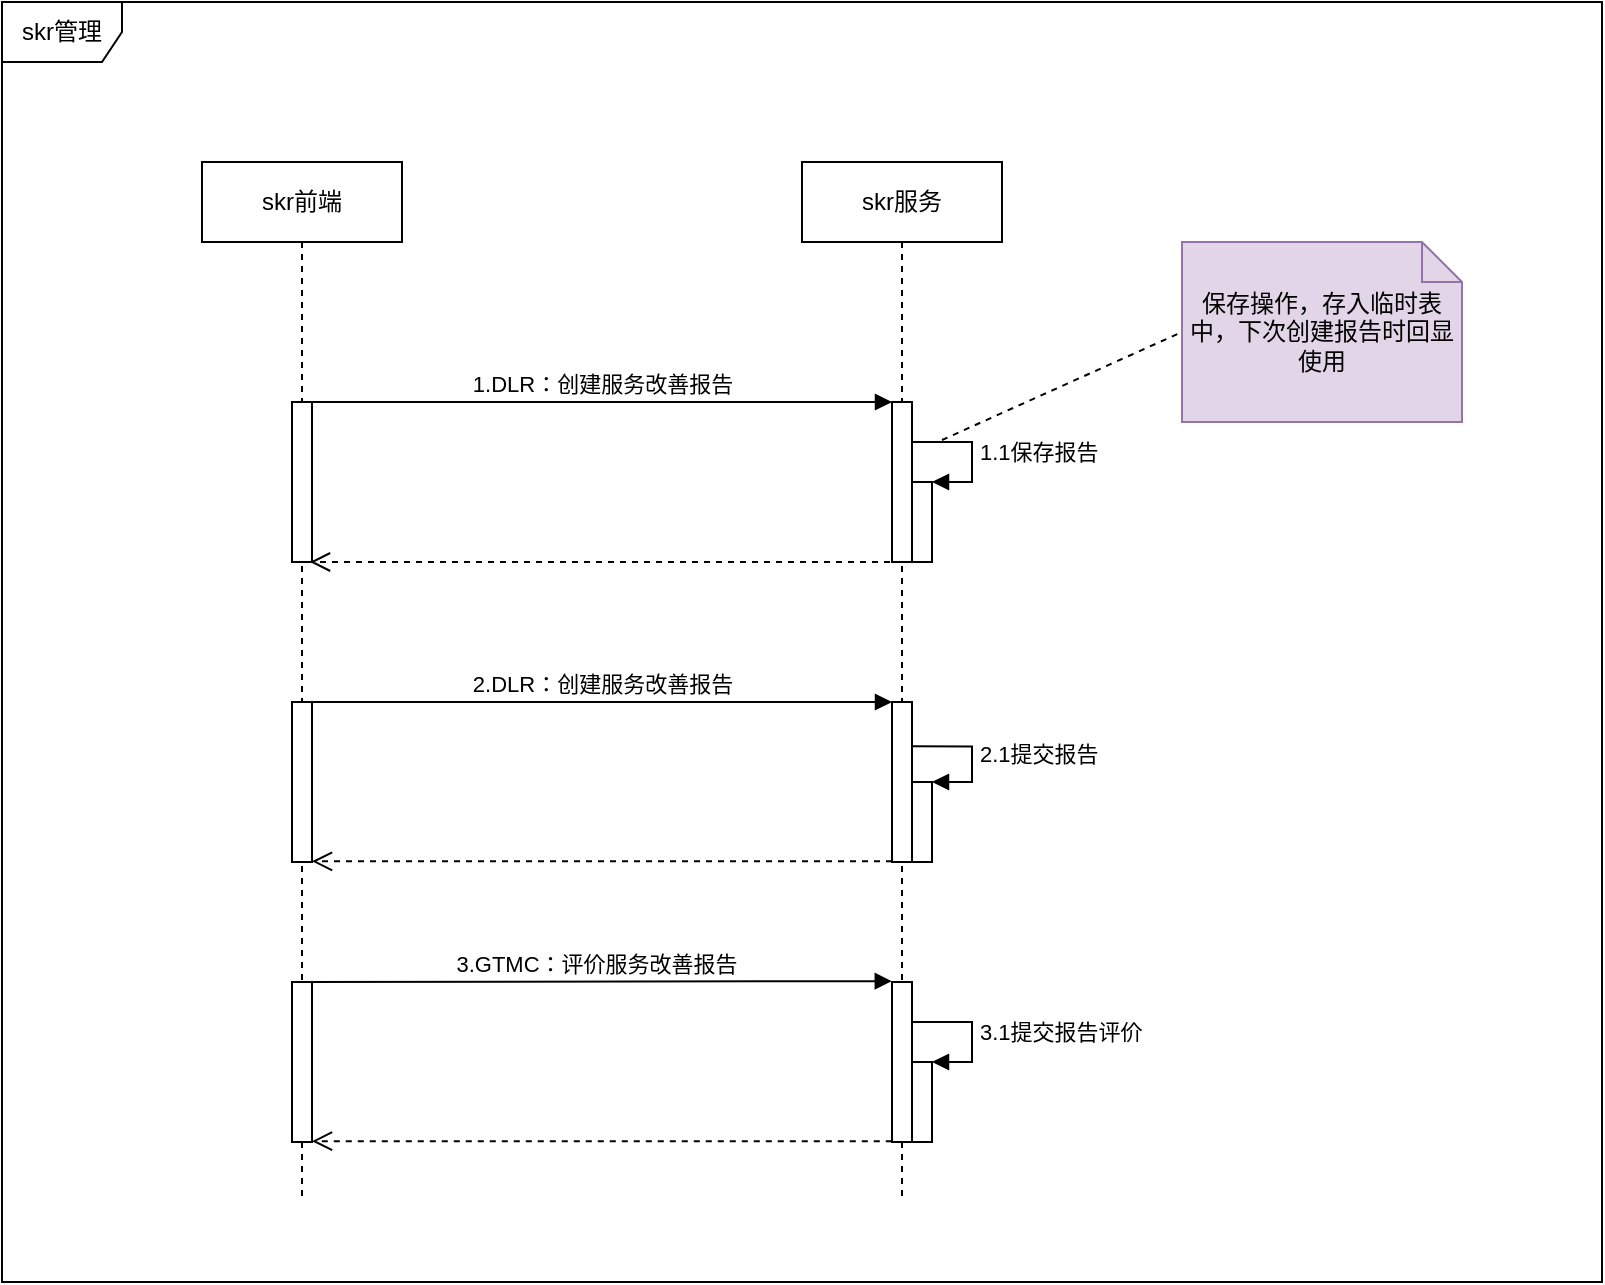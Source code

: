 <mxfile version="16.0.3" type="github" pages="4">
  <diagram id="Bxa_OyqBD5FGdihkqw6O" name="skr时序图">
    <mxGraphModel dx="1185" dy="615" grid="1" gridSize="10" guides="1" tooltips="1" connect="1" arrows="1" fold="1" page="1" pageScale="1" pageWidth="3300" pageHeight="4681" math="0" shadow="0">
      <root>
        <mxCell id="nMQyGNRqzd0hYEF32yeD-0" />
        <mxCell id="nMQyGNRqzd0hYEF32yeD-1" parent="nMQyGNRqzd0hYEF32yeD-0" />
        <mxCell id="CzOrlFiGvadvcs_SCmmh-1" value="skr管理" style="shape=umlFrame;whiteSpace=wrap;html=1;" vertex="1" parent="nMQyGNRqzd0hYEF32yeD-1">
          <mxGeometry x="370" y="160" width="800" height="640" as="geometry" />
        </mxCell>
        <mxCell id="CzOrlFiGvadvcs_SCmmh-2" value="skr前端" style="shape=umlLifeline;perimeter=lifelinePerimeter;whiteSpace=wrap;html=1;container=1;collapsible=0;recursiveResize=0;outlineConnect=0;" vertex="1" parent="nMQyGNRqzd0hYEF32yeD-1">
          <mxGeometry x="470" y="240" width="100" height="520" as="geometry" />
        </mxCell>
        <mxCell id="LCuw4V8HRVIbP-Ojjq6R-3" value="" style="html=1;points=[];perimeter=orthogonalPerimeter;" vertex="1" parent="CzOrlFiGvadvcs_SCmmh-2">
          <mxGeometry x="45" y="120" width="10" height="80" as="geometry" />
        </mxCell>
        <mxCell id="ua_xJ4jE35tGpoO48Hs2-3" value="" style="html=1;points=[];perimeter=orthogonalPerimeter;" vertex="1" parent="CzOrlFiGvadvcs_SCmmh-2">
          <mxGeometry x="45" y="270" width="10" height="80" as="geometry" />
        </mxCell>
        <mxCell id="Z_6TPI2djrt4bJmitkdN-5" value="" style="html=1;points=[];perimeter=orthogonalPerimeter;" vertex="1" parent="CzOrlFiGvadvcs_SCmmh-2">
          <mxGeometry x="45" y="410" width="10" height="80" as="geometry" />
        </mxCell>
        <mxCell id="CzOrlFiGvadvcs_SCmmh-3" value="skr服务" style="shape=umlLifeline;perimeter=lifelinePerimeter;whiteSpace=wrap;html=1;container=1;collapsible=0;recursiveResize=0;outlineConnect=0;" vertex="1" parent="nMQyGNRqzd0hYEF32yeD-1">
          <mxGeometry x="770" y="240" width="100" height="520" as="geometry" />
        </mxCell>
        <mxCell id="LCuw4V8HRVIbP-Ojjq6R-0" value="" style="html=1;points=[];perimeter=orthogonalPerimeter;" vertex="1" parent="CzOrlFiGvadvcs_SCmmh-3">
          <mxGeometry x="45" y="120" width="10" height="80" as="geometry" />
        </mxCell>
        <mxCell id="ua_xJ4jE35tGpoO48Hs2-0" value="" style="html=1;points=[];perimeter=orthogonalPerimeter;" vertex="1" parent="CzOrlFiGvadvcs_SCmmh-3">
          <mxGeometry x="45" y="270" width="10" height="80" as="geometry" />
        </mxCell>
        <mxCell id="Z_6TPI2djrt4bJmitkdN-1" value="" style="html=1;points=[];perimeter=orthogonalPerimeter;" vertex="1" parent="CzOrlFiGvadvcs_SCmmh-3">
          <mxGeometry x="55" y="160" width="10" height="40" as="geometry" />
        </mxCell>
        <mxCell id="Z_6TPI2djrt4bJmitkdN-2" value="1.1保存报告" style="edgeStyle=orthogonalEdgeStyle;html=1;align=left;spacingLeft=2;endArrow=block;rounded=0;entryX=1;entryY=0;" edge="1" target="Z_6TPI2djrt4bJmitkdN-1" parent="CzOrlFiGvadvcs_SCmmh-3">
          <mxGeometry relative="1" as="geometry">
            <mxPoint x="55" y="140" as="sourcePoint" />
            <Array as="points">
              <mxPoint x="85" y="140" />
            </Array>
          </mxGeometry>
        </mxCell>
        <mxCell id="Z_6TPI2djrt4bJmitkdN-3" value="" style="html=1;points=[];perimeter=orthogonalPerimeter;" vertex="1" parent="CzOrlFiGvadvcs_SCmmh-3">
          <mxGeometry x="55" y="310" width="10" height="40" as="geometry" />
        </mxCell>
        <mxCell id="Z_6TPI2djrt4bJmitkdN-4" value="2.1提交报告" style="edgeStyle=orthogonalEdgeStyle;html=1;align=left;spacingLeft=2;endArrow=block;rounded=0;entryX=1;entryY=0;exitX=1;exitY=0.277;exitDx=0;exitDy=0;exitPerimeter=0;" edge="1" target="Z_6TPI2djrt4bJmitkdN-3" parent="CzOrlFiGvadvcs_SCmmh-3" source="ua_xJ4jE35tGpoO48Hs2-0">
          <mxGeometry relative="1" as="geometry">
            <mxPoint x="55" y="300" as="sourcePoint" />
            <Array as="points">
              <mxPoint x="85" y="292" />
              <mxPoint x="85" y="310" />
            </Array>
          </mxGeometry>
        </mxCell>
        <mxCell id="Z_6TPI2djrt4bJmitkdN-6" value="" style="html=1;points=[];perimeter=orthogonalPerimeter;" vertex="1" parent="CzOrlFiGvadvcs_SCmmh-3">
          <mxGeometry x="45" y="410" width="10" height="80" as="geometry" />
        </mxCell>
        <mxCell id="ZK7HK1_0s7hL6Nk38rmj-2" value="" style="html=1;points=[];perimeter=orthogonalPerimeter;" vertex="1" parent="CzOrlFiGvadvcs_SCmmh-3">
          <mxGeometry x="55" y="450" width="10" height="40" as="geometry" />
        </mxCell>
        <mxCell id="ZK7HK1_0s7hL6Nk38rmj-3" value="3.1提交报告评价" style="edgeStyle=orthogonalEdgeStyle;html=1;align=left;spacingLeft=2;endArrow=block;rounded=0;entryX=1;entryY=0;" edge="1" target="ZK7HK1_0s7hL6Nk38rmj-2" parent="CzOrlFiGvadvcs_SCmmh-3">
          <mxGeometry relative="1" as="geometry">
            <mxPoint x="55" y="430" as="sourcePoint" />
            <Array as="points">
              <mxPoint x="85" y="430" />
            </Array>
          </mxGeometry>
        </mxCell>
        <mxCell id="LCuw4V8HRVIbP-Ojjq6R-1" value="1.DLR：创建服务改善报告" style="html=1;verticalAlign=bottom;endArrow=block;entryX=0;entryY=0;rounded=0;" edge="1" target="LCuw4V8HRVIbP-Ojjq6R-0" parent="nMQyGNRqzd0hYEF32yeD-1" source="LCuw4V8HRVIbP-Ojjq6R-3">
          <mxGeometry relative="1" as="geometry">
            <mxPoint x="745" y="360" as="sourcePoint" />
          </mxGeometry>
        </mxCell>
        <mxCell id="LCuw4V8HRVIbP-Ojjq6R-2" value="" style="html=1;verticalAlign=bottom;endArrow=open;dashed=1;endSize=8;rounded=0;entryX=0.9;entryY=1;entryDx=0;entryDy=0;entryPerimeter=0;exitX=0.5;exitY=1;exitDx=0;exitDy=0;exitPerimeter=0;" edge="1" source="LCuw4V8HRVIbP-Ojjq6R-0" parent="nMQyGNRqzd0hYEF32yeD-1" target="LCuw4V8HRVIbP-Ojjq6R-3">
          <mxGeometry relative="1" as="geometry">
            <mxPoint x="745" y="436" as="targetPoint" />
            <mxPoint x="810" y="440" as="sourcePoint" />
          </mxGeometry>
        </mxCell>
        <mxCell id="ua_xJ4jE35tGpoO48Hs2-1" value="2.DLR：创建服务改善报告" style="html=1;verticalAlign=bottom;endArrow=block;entryX=0;entryY=0;rounded=0;exitX=0.92;exitY=0;exitDx=0;exitDy=0;exitPerimeter=0;" edge="1" target="ua_xJ4jE35tGpoO48Hs2-0" parent="nMQyGNRqzd0hYEF32yeD-1" source="ua_xJ4jE35tGpoO48Hs2-3">
          <mxGeometry relative="1" as="geometry">
            <mxPoint x="530" y="510" as="sourcePoint" />
          </mxGeometry>
        </mxCell>
        <mxCell id="ua_xJ4jE35tGpoO48Hs2-2" value="" style="html=1;verticalAlign=bottom;endArrow=open;dashed=1;endSize=8;rounded=0;entryX=1;entryY=0.996;entryDx=0;entryDy=0;entryPerimeter=0;exitX=0;exitY=0.996;exitDx=0;exitDy=0;exitPerimeter=0;" edge="1" source="ua_xJ4jE35tGpoO48Hs2-0" parent="nMQyGNRqzd0hYEF32yeD-1" target="ua_xJ4jE35tGpoO48Hs2-3">
          <mxGeometry relative="1" as="geometry">
            <mxPoint x="660" y="576" as="targetPoint" />
            <mxPoint x="810" y="600" as="sourcePoint" />
          </mxGeometry>
        </mxCell>
        <mxCell id="gpXgLYTmaQu6gijLIMf0-0" value="3.GTMC：评价服务改善报告" style="html=1;verticalAlign=bottom;endArrow=block;rounded=0;entryX=-0.01;entryY=-0.005;entryDx=0;entryDy=0;entryPerimeter=0;" edge="1" parent="nMQyGNRqzd0hYEF32yeD-1" target="Z_6TPI2djrt4bJmitkdN-6">
          <mxGeometry width="80" relative="1" as="geometry">
            <mxPoint x="520" y="650" as="sourcePoint" />
            <mxPoint x="750" y="650" as="targetPoint" />
          </mxGeometry>
        </mxCell>
        <mxCell id="gpXgLYTmaQu6gijLIMf0-1" value="" style="html=1;verticalAlign=bottom;endArrow=open;dashed=1;endSize=8;rounded=0;exitX=-0.01;exitY=0.995;exitDx=0;exitDy=0;exitPerimeter=0;" edge="1" parent="nMQyGNRqzd0hYEF32yeD-1" source="Z_6TPI2djrt4bJmitkdN-6" target="Z_6TPI2djrt4bJmitkdN-5">
          <mxGeometry relative="1" as="geometry">
            <mxPoint x="810" y="730" as="sourcePoint" />
            <mxPoint x="730" y="730" as="targetPoint" />
          </mxGeometry>
        </mxCell>
        <mxCell id="FXBWupaAuNxHe8TUO5Nz-0" value="保存操作，存入临时表中，下次创建报告时回显使用" style="shape=note;size=20;whiteSpace=wrap;html=1;fillColor=#e1d5e7;strokeColor=#9673a6;" vertex="1" parent="nMQyGNRqzd0hYEF32yeD-1">
          <mxGeometry x="960" y="280" width="140" height="90" as="geometry" />
        </mxCell>
        <mxCell id="1N26g_3s22lecAeQ6nwm-0" value="" style="endArrow=none;dashed=1;html=1;rounded=0;entryX=0;entryY=0.5;entryDx=0;entryDy=0;entryPerimeter=0;" edge="1" parent="nMQyGNRqzd0hYEF32yeD-1" target="FXBWupaAuNxHe8TUO5Nz-0">
          <mxGeometry width="50" height="50" relative="1" as="geometry">
            <mxPoint x="840" y="379" as="sourcePoint" />
            <mxPoint x="930" y="319" as="targetPoint" />
          </mxGeometry>
        </mxCell>
      </root>
    </mxGraphModel>
  </diagram>
  <diagram id="1cHMFkWimtit1mZtnY7K" name="skr聚合根设计">
    <mxGraphModel dx="1422" dy="794" grid="1" gridSize="10" guides="1" tooltips="1" connect="1" arrows="1" fold="1" page="1" pageScale="1" pageWidth="3300" pageHeight="4681" math="0" shadow="0">
      <root>
        <mxCell id="-Jd7vyAMfyjJsaXYtgSQ-0" />
        <mxCell id="-Jd7vyAMfyjJsaXYtgSQ-1" parent="-Jd7vyAMfyjJsaXYtgSQ-0" />
        <mxCell id="5lAVpUg1x7K8PvNYqmT--0" value="&lt;span style=&quot;color: rgb(0, 0, 0); font-family: helvetica; font-size: 24px; font-style: normal; font-weight: 700; letter-spacing: normal; text-align: center; text-indent: 0px; text-transform: none; word-spacing: 0px; background-color: rgb(248, 249, 250); display: inline; float: none;&quot;&gt;DLR新增服务改善报告 - GTMC查收评价&lt;/span&gt;" style="text;whiteSpace=wrap;html=1;" parent="-Jd7vyAMfyjJsaXYtgSQ-1" vertex="1">
          <mxGeometry x="440" y="540" width="450" height="30" as="geometry" />
        </mxCell>
        <mxCell id="5lAVpUg1x7K8PvNYqmT--1" value="聚合设计" style="text;align=center;fontStyle=1;verticalAlign=middle;spacingLeft=3;spacingRight=3;rotatable=0;points=[[0,0.5],[1,0.5]];portConstraint=eastwest;labelBackgroundColor=none;labelBorderColor=none;fontSize=17;" parent="-Jd7vyAMfyjJsaXYtgSQ-1" vertex="1">
          <mxGeometry x="625" y="620" width="80" height="26" as="geometry" />
        </mxCell>
        <mxCell id="TLOllca4X_2cKeXK6NPu-2" value="skr管理" style="shape=table;startSize=30;container=1;collapsible=1;childLayout=tableLayout;fixedRows=1;rowLines=0;fontStyle=1;align=center;resizeLast=1;" vertex="1" parent="-Jd7vyAMfyjJsaXYtgSQ-1">
          <mxGeometry x="535" y="720" width="170" height="510" as="geometry" />
        </mxCell>
        <mxCell id="TLOllca4X_2cKeXK6NPu-3" value="" style="shape=partialRectangle;collapsible=0;dropTarget=0;pointerEvents=0;fillColor=none;top=0;left=0;bottom=1;right=0;points=[[0,0.5],[1,0.5]];portConstraint=eastwest;" vertex="1" parent="TLOllca4X_2cKeXK6NPu-2">
          <mxGeometry y="30" width="170" height="30" as="geometry" />
        </mxCell>
        <mxCell id="TLOllca4X_2cKeXK6NPu-4" value="PK" style="shape=partialRectangle;connectable=0;fillColor=none;top=0;left=0;bottom=0;right=0;fontStyle=1;overflow=hidden;" vertex="1" parent="TLOllca4X_2cKeXK6NPu-3">
          <mxGeometry width="30" height="30" as="geometry">
            <mxRectangle width="30" height="30" as="alternateBounds" />
          </mxGeometry>
        </mxCell>
        <mxCell id="TLOllca4X_2cKeXK6NPu-5" value="ID" style="shape=partialRectangle;connectable=0;fillColor=none;top=0;left=0;bottom=0;right=0;align=left;spacingLeft=6;fontStyle=5;overflow=hidden;" vertex="1" parent="TLOllca4X_2cKeXK6NPu-3">
          <mxGeometry x="30" width="140" height="30" as="geometry">
            <mxRectangle width="140" height="30" as="alternateBounds" />
          </mxGeometry>
        </mxCell>
        <mxCell id="TLOllca4X_2cKeXK6NPu-6" value="" style="shape=partialRectangle;collapsible=0;dropTarget=0;pointerEvents=0;fillColor=none;top=0;left=0;bottom=0;right=0;points=[[0,0.5],[1,0.5]];portConstraint=eastwest;" vertex="1" parent="TLOllca4X_2cKeXK6NPu-2">
          <mxGeometry y="60" width="170" height="30" as="geometry" />
        </mxCell>
        <mxCell id="TLOllca4X_2cKeXK6NPu-7" value="" style="shape=partialRectangle;connectable=0;fillColor=none;top=0;left=0;bottom=0;right=0;editable=1;overflow=hidden;" vertex="1" parent="TLOllca4X_2cKeXK6NPu-6">
          <mxGeometry width="30" height="30" as="geometry">
            <mxRectangle width="30" height="30" as="alternateBounds" />
          </mxGeometry>
        </mxCell>
        <mxCell id="TLOllca4X_2cKeXK6NPu-8" value="经销店代码" style="shape=partialRectangle;connectable=0;fillColor=none;top=0;left=0;bottom=0;right=0;align=left;spacingLeft=6;overflow=hidden;" vertex="1" parent="TLOllca4X_2cKeXK6NPu-6">
          <mxGeometry x="30" width="140" height="30" as="geometry">
            <mxRectangle width="140" height="30" as="alternateBounds" />
          </mxGeometry>
        </mxCell>
        <mxCell id="TLOllca4X_2cKeXK6NPu-9" value="" style="shape=partialRectangle;collapsible=0;dropTarget=0;pointerEvents=0;fillColor=none;top=0;left=0;bottom=0;right=0;points=[[0,0.5],[1,0.5]];portConstraint=eastwest;" vertex="1" parent="TLOllca4X_2cKeXK6NPu-2">
          <mxGeometry y="90" width="170" height="30" as="geometry" />
        </mxCell>
        <mxCell id="TLOllca4X_2cKeXK6NPu-10" value="" style="shape=partialRectangle;connectable=0;fillColor=none;top=0;left=0;bottom=0;right=0;editable=1;overflow=hidden;" vertex="1" parent="TLOllca4X_2cKeXK6NPu-9">
          <mxGeometry width="30" height="30" as="geometry">
            <mxRectangle width="30" height="30" as="alternateBounds" />
          </mxGeometry>
        </mxCell>
        <mxCell id="TLOllca4X_2cKeXK6NPu-11" value="担当" style="shape=partialRectangle;connectable=0;fillColor=none;top=0;left=0;bottom=0;right=0;align=left;spacingLeft=6;overflow=hidden;" vertex="1" parent="TLOllca4X_2cKeXK6NPu-9">
          <mxGeometry x="30" width="140" height="30" as="geometry">
            <mxRectangle width="140" height="30" as="alternateBounds" />
          </mxGeometry>
        </mxCell>
        <mxCell id="TLOllca4X_2cKeXK6NPu-12" value="" style="shape=partialRectangle;collapsible=0;dropTarget=0;pointerEvents=0;fillColor=none;top=0;left=0;bottom=0;right=0;points=[[0,0.5],[1,0.5]];portConstraint=eastwest;" vertex="1" parent="TLOllca4X_2cKeXK6NPu-2">
          <mxGeometry y="120" width="170" height="30" as="geometry" />
        </mxCell>
        <mxCell id="TLOllca4X_2cKeXK6NPu-13" value="" style="shape=partialRectangle;connectable=0;fillColor=none;top=0;left=0;bottom=0;right=0;editable=1;overflow=hidden;" vertex="1" parent="TLOllca4X_2cKeXK6NPu-12">
          <mxGeometry width="30" height="30" as="geometry">
            <mxRectangle width="30" height="30" as="alternateBounds" />
          </mxGeometry>
        </mxCell>
        <mxCell id="TLOllca4X_2cKeXK6NPu-14" value="报告日期" style="shape=partialRectangle;connectable=0;fillColor=none;top=0;left=0;bottom=0;right=0;align=left;spacingLeft=6;overflow=hidden;" vertex="1" parent="TLOllca4X_2cKeXK6NPu-12">
          <mxGeometry x="30" width="140" height="30" as="geometry">
            <mxRectangle width="140" height="30" as="alternateBounds" />
          </mxGeometry>
        </mxCell>
        <mxCell id="TLOllca4X_2cKeXK6NPu-15" value="" style="shape=partialRectangle;collapsible=0;dropTarget=0;pointerEvents=0;fillColor=none;top=0;left=0;bottom=0;right=0;points=[[0,0.5],[1,0.5]];portConstraint=eastwest;" vertex="1" parent="TLOllca4X_2cKeXK6NPu-2">
          <mxGeometry y="150" width="170" height="30" as="geometry" />
        </mxCell>
        <mxCell id="TLOllca4X_2cKeXK6NPu-16" value="" style="shape=partialRectangle;connectable=0;fillColor=none;top=0;left=0;bottom=0;right=0;editable=1;overflow=hidden;" vertex="1" parent="TLOllca4X_2cKeXK6NPu-15">
          <mxGeometry width="30" height="30" as="geometry">
            <mxRectangle width="30" height="30" as="alternateBounds" />
          </mxGeometry>
        </mxCell>
        <mxCell id="TLOllca4X_2cKeXK6NPu-17" value="其他涉及车型" style="shape=partialRectangle;connectable=0;fillColor=none;top=0;left=0;bottom=0;right=0;align=left;spacingLeft=6;overflow=hidden;" vertex="1" parent="TLOllca4X_2cKeXK6NPu-15">
          <mxGeometry x="30" width="140" height="30" as="geometry">
            <mxRectangle width="140" height="30" as="alternateBounds" />
          </mxGeometry>
        </mxCell>
        <mxCell id="TLOllca4X_2cKeXK6NPu-18" value="" style="shape=partialRectangle;collapsible=0;dropTarget=0;pointerEvents=0;fillColor=none;top=0;left=0;bottom=0;right=0;points=[[0,0.5],[1,0.5]];portConstraint=eastwest;" vertex="1" parent="TLOllca4X_2cKeXK6NPu-2">
          <mxGeometry y="180" width="170" height="30" as="geometry" />
        </mxCell>
        <mxCell id="TLOllca4X_2cKeXK6NPu-19" value="" style="shape=partialRectangle;connectable=0;fillColor=none;top=0;left=0;bottom=0;right=0;editable=1;overflow=hidden;" vertex="1" parent="TLOllca4X_2cKeXK6NPu-18">
          <mxGeometry width="30" height="30" as="geometry">
            <mxRectangle width="30" height="30" as="alternateBounds" />
          </mxGeometry>
        </mxCell>
        <mxCell id="TLOllca4X_2cKeXK6NPu-20" value="车辆信息" style="shape=partialRectangle;connectable=0;fillColor=none;top=0;left=0;bottom=0;right=0;align=left;spacingLeft=6;overflow=hidden;" vertex="1" parent="TLOllca4X_2cKeXK6NPu-18">
          <mxGeometry x="30" width="140" height="30" as="geometry">
            <mxRectangle width="140" height="30" as="alternateBounds" />
          </mxGeometry>
        </mxCell>
        <mxCell id="TLOllca4X_2cKeXK6NPu-21" value="" style="shape=partialRectangle;collapsible=0;dropTarget=0;pointerEvents=0;fillColor=none;top=0;left=0;bottom=0;right=0;points=[[0,0.5],[1,0.5]];portConstraint=eastwest;" vertex="1" parent="TLOllca4X_2cKeXK6NPu-2">
          <mxGeometry y="210" width="170" height="30" as="geometry" />
        </mxCell>
        <mxCell id="TLOllca4X_2cKeXK6NPu-22" value="" style="shape=partialRectangle;connectable=0;fillColor=none;top=0;left=0;bottom=0;right=0;editable=1;overflow=hidden;" vertex="1" parent="TLOllca4X_2cKeXK6NPu-21">
          <mxGeometry width="30" height="30" as="geometry">
            <mxRectangle width="30" height="30" as="alternateBounds" />
          </mxGeometry>
        </mxCell>
        <mxCell id="TLOllca4X_2cKeXK6NPu-23" value="零件号" style="shape=partialRectangle;connectable=0;fillColor=none;top=0;left=0;bottom=0;right=0;align=left;spacingLeft=6;overflow=hidden;" vertex="1" parent="TLOllca4X_2cKeXK6NPu-21">
          <mxGeometry x="30" width="140" height="30" as="geometry">
            <mxRectangle width="140" height="30" as="alternateBounds" />
          </mxGeometry>
        </mxCell>
        <mxCell id="TLOllca4X_2cKeXK6NPu-24" value="" style="shape=partialRectangle;collapsible=0;dropTarget=0;pointerEvents=0;fillColor=none;top=0;left=0;bottom=0;right=0;points=[[0,0.5],[1,0.5]];portConstraint=eastwest;" vertex="1" parent="TLOllca4X_2cKeXK6NPu-2">
          <mxGeometry y="240" width="170" height="30" as="geometry" />
        </mxCell>
        <mxCell id="TLOllca4X_2cKeXK6NPu-25" value="" style="shape=partialRectangle;connectable=0;fillColor=none;top=0;left=0;bottom=0;right=0;editable=1;overflow=hidden;" vertex="1" parent="TLOllca4X_2cKeXK6NPu-24">
          <mxGeometry width="30" height="30" as="geometry">
            <mxRectangle width="30" height="30" as="alternateBounds" />
          </mxGeometry>
        </mxCell>
        <mxCell id="TLOllca4X_2cKeXK6NPu-26" value="发动机号码" style="shape=partialRectangle;connectable=0;fillColor=none;top=0;left=0;bottom=0;right=0;align=left;spacingLeft=6;overflow=hidden;" vertex="1" parent="TLOllca4X_2cKeXK6NPu-24">
          <mxGeometry x="30" width="140" height="30" as="geometry">
            <mxRectangle width="140" height="30" as="alternateBounds" />
          </mxGeometry>
        </mxCell>
        <mxCell id="TLOllca4X_2cKeXK6NPu-27" value="" style="shape=partialRectangle;collapsible=0;dropTarget=0;pointerEvents=0;fillColor=none;top=0;left=0;bottom=0;right=0;points=[[0,0.5],[1,0.5]];portConstraint=eastwest;" vertex="1" parent="TLOllca4X_2cKeXK6NPu-2">
          <mxGeometry y="270" width="170" height="30" as="geometry" />
        </mxCell>
        <mxCell id="TLOllca4X_2cKeXK6NPu-28" value="" style="shape=partialRectangle;connectable=0;fillColor=none;top=0;left=0;bottom=0;right=0;editable=1;overflow=hidden;" vertex="1" parent="TLOllca4X_2cKeXK6NPu-27">
          <mxGeometry width="30" height="30" as="geometry">
            <mxRectangle width="30" height="30" as="alternateBounds" />
          </mxGeometry>
        </mxCell>
        <mxCell id="TLOllca4X_2cKeXK6NPu-29" value="里程" style="shape=partialRectangle;connectable=0;fillColor=none;top=0;left=0;bottom=0;right=0;align=left;spacingLeft=6;overflow=hidden;" vertex="1" parent="TLOllca4X_2cKeXK6NPu-27">
          <mxGeometry x="30" width="140" height="30" as="geometry">
            <mxRectangle width="140" height="30" as="alternateBounds" />
          </mxGeometry>
        </mxCell>
        <mxCell id="TLOllca4X_2cKeXK6NPu-30" value="" style="shape=partialRectangle;collapsible=0;dropTarget=0;pointerEvents=0;fillColor=none;top=0;left=0;bottom=0;right=0;points=[[0,0.5],[1,0.5]];portConstraint=eastwest;" vertex="1" parent="TLOllca4X_2cKeXK6NPu-2">
          <mxGeometry y="300" width="170" height="30" as="geometry" />
        </mxCell>
        <mxCell id="TLOllca4X_2cKeXK6NPu-31" value="" style="shape=partialRectangle;connectable=0;fillColor=none;top=0;left=0;bottom=0;right=0;editable=1;overflow=hidden;" vertex="1" parent="TLOllca4X_2cKeXK6NPu-30">
          <mxGeometry width="30" height="30" as="geometry">
            <mxRectangle width="30" height="30" as="alternateBounds" />
          </mxGeometry>
        </mxCell>
        <mxCell id="TLOllca4X_2cKeXK6NPu-32" value="案例数量" style="shape=partialRectangle;connectable=0;fillColor=none;top=0;left=0;bottom=0;right=0;align=left;spacingLeft=6;overflow=hidden;" vertex="1" parent="TLOllca4X_2cKeXK6NPu-30">
          <mxGeometry x="30" width="140" height="30" as="geometry">
            <mxRectangle width="140" height="30" as="alternateBounds" />
          </mxGeometry>
        </mxCell>
        <mxCell id="TLOllca4X_2cKeXK6NPu-33" value="" style="shape=partialRectangle;collapsible=0;dropTarget=0;pointerEvents=0;fillColor=none;top=0;left=0;bottom=0;right=0;points=[[0,0.5],[1,0.5]];portConstraint=eastwest;" vertex="1" parent="TLOllca4X_2cKeXK6NPu-2">
          <mxGeometry y="330" width="170" height="30" as="geometry" />
        </mxCell>
        <mxCell id="TLOllca4X_2cKeXK6NPu-34" value="" style="shape=partialRectangle;connectable=0;fillColor=none;top=0;left=0;bottom=0;right=0;editable=1;overflow=hidden;" vertex="1" parent="TLOllca4X_2cKeXK6NPu-33">
          <mxGeometry width="30" height="30" as="geometry">
            <mxRectangle width="30" height="30" as="alternateBounds" />
          </mxGeometry>
        </mxCell>
        <mxCell id="TLOllca4X_2cKeXK6NPu-35" value="发生在DLR的频率" style="shape=partialRectangle;connectable=0;fillColor=none;top=0;left=0;bottom=0;right=0;align=left;spacingLeft=6;overflow=hidden;" vertex="1" parent="TLOllca4X_2cKeXK6NPu-33">
          <mxGeometry x="30" width="140" height="30" as="geometry">
            <mxRectangle width="140" height="30" as="alternateBounds" />
          </mxGeometry>
        </mxCell>
        <mxCell id="TLOllca4X_2cKeXK6NPu-36" value="" style="shape=partialRectangle;collapsible=0;dropTarget=0;pointerEvents=0;fillColor=none;top=0;left=0;bottom=0;right=0;points=[[0,0.5],[1,0.5]];portConstraint=eastwest;" vertex="1" parent="TLOllca4X_2cKeXK6NPu-2">
          <mxGeometry y="360" width="170" height="30" as="geometry" />
        </mxCell>
        <mxCell id="TLOllca4X_2cKeXK6NPu-37" value="" style="shape=partialRectangle;connectable=0;fillColor=none;top=0;left=0;bottom=0;right=0;editable=1;overflow=hidden;" vertex="1" parent="TLOllca4X_2cKeXK6NPu-36">
          <mxGeometry width="30" height="30" as="geometry">
            <mxRectangle width="30" height="30" as="alternateBounds" />
          </mxGeometry>
        </mxCell>
        <mxCell id="TLOllca4X_2cKeXK6NPu-38" value="标题" style="shape=partialRectangle;connectable=0;fillColor=none;top=0;left=0;bottom=0;right=0;align=left;spacingLeft=6;overflow=hidden;" vertex="1" parent="TLOllca4X_2cKeXK6NPu-36">
          <mxGeometry x="30" width="140" height="30" as="geometry">
            <mxRectangle width="140" height="30" as="alternateBounds" />
          </mxGeometry>
        </mxCell>
        <mxCell id="TLOllca4X_2cKeXK6NPu-39" value="" style="shape=partialRectangle;collapsible=0;dropTarget=0;pointerEvents=0;fillColor=none;top=0;left=0;bottom=0;right=0;points=[[0,0.5],[1,0.5]];portConstraint=eastwest;" vertex="1" parent="TLOllca4X_2cKeXK6NPu-2">
          <mxGeometry y="390" width="170" height="30" as="geometry" />
        </mxCell>
        <mxCell id="TLOllca4X_2cKeXK6NPu-40" value="" style="shape=partialRectangle;connectable=0;fillColor=none;top=0;left=0;bottom=0;right=0;editable=1;overflow=hidden;" vertex="1" parent="TLOllca4X_2cKeXK6NPu-39">
          <mxGeometry width="30" height="30" as="geometry">
            <mxRectangle width="30" height="30" as="alternateBounds" />
          </mxGeometry>
        </mxCell>
        <mxCell id="TLOllca4X_2cKeXK6NPu-41" value="DLR困难（不便利性）" style="shape=partialRectangle;connectable=0;fillColor=none;top=0;left=0;bottom=0;right=0;align=left;spacingLeft=6;overflow=hidden;" vertex="1" parent="TLOllca4X_2cKeXK6NPu-39">
          <mxGeometry x="30" width="140" height="30" as="geometry">
            <mxRectangle width="140" height="30" as="alternateBounds" />
          </mxGeometry>
        </mxCell>
        <mxCell id="TLOllca4X_2cKeXK6NPu-42" value="" style="shape=partialRectangle;collapsible=0;dropTarget=0;pointerEvents=0;fillColor=none;top=0;left=0;bottom=0;right=0;points=[[0,0.5],[1,0.5]];portConstraint=eastwest;" vertex="1" parent="TLOllca4X_2cKeXK6NPu-2">
          <mxGeometry y="420" width="170" height="30" as="geometry" />
        </mxCell>
        <mxCell id="TLOllca4X_2cKeXK6NPu-43" value="" style="shape=partialRectangle;connectable=0;fillColor=none;top=0;left=0;bottom=0;right=0;editable=1;overflow=hidden;" vertex="1" parent="TLOllca4X_2cKeXK6NPu-42">
          <mxGeometry width="30" height="30" as="geometry">
            <mxRectangle width="30" height="30" as="alternateBounds" />
          </mxGeometry>
        </mxCell>
        <mxCell id="TLOllca4X_2cKeXK6NPu-44" value="DLR请求" style="shape=partialRectangle;connectable=0;fillColor=none;top=0;left=0;bottom=0;right=0;align=left;spacingLeft=6;overflow=hidden;" vertex="1" parent="TLOllca4X_2cKeXK6NPu-42">
          <mxGeometry x="30" width="140" height="30" as="geometry">
            <mxRectangle width="140" height="30" as="alternateBounds" />
          </mxGeometry>
        </mxCell>
        <mxCell id="TLOllca4X_2cKeXK6NPu-45" value="" style="shape=partialRectangle;collapsible=0;dropTarget=0;pointerEvents=0;fillColor=none;top=0;left=0;bottom=0;right=0;points=[[0,0.5],[1,0.5]];portConstraint=eastwest;" vertex="1" parent="TLOllca4X_2cKeXK6NPu-2">
          <mxGeometry y="450" width="170" height="30" as="geometry" />
        </mxCell>
        <mxCell id="TLOllca4X_2cKeXK6NPu-46" value="" style="shape=partialRectangle;connectable=0;fillColor=none;top=0;left=0;bottom=0;right=0;editable=1;overflow=hidden;" vertex="1" parent="TLOllca4X_2cKeXK6NPu-45">
          <mxGeometry width="30" height="30" as="geometry">
            <mxRectangle width="30" height="30" as="alternateBounds" />
          </mxGeometry>
        </mxCell>
        <mxCell id="TLOllca4X_2cKeXK6NPu-47" value="上传附件" style="shape=partialRectangle;connectable=0;fillColor=none;top=0;left=0;bottom=0;right=0;align=left;spacingLeft=6;overflow=hidden;" vertex="1" parent="TLOllca4X_2cKeXK6NPu-45">
          <mxGeometry x="30" width="140" height="30" as="geometry">
            <mxRectangle width="140" height="30" as="alternateBounds" />
          </mxGeometry>
        </mxCell>
        <mxCell id="TLOllca4X_2cKeXK6NPu-48" value="" style="shape=partialRectangle;collapsible=0;dropTarget=0;pointerEvents=0;fillColor=none;top=0;left=0;bottom=0;right=0;points=[[0,0.5],[1,0.5]];portConstraint=eastwest;" vertex="1" parent="TLOllca4X_2cKeXK6NPu-2">
          <mxGeometry y="480" width="170" height="30" as="geometry" />
        </mxCell>
        <mxCell id="TLOllca4X_2cKeXK6NPu-49" value="" style="shape=partialRectangle;connectable=0;fillColor=none;top=0;left=0;bottom=0;right=0;editable=1;overflow=hidden;" vertex="1" parent="TLOllca4X_2cKeXK6NPu-48">
          <mxGeometry width="30" height="30" as="geometry">
            <mxRectangle width="30" height="30" as="alternateBounds" />
          </mxGeometry>
        </mxCell>
        <mxCell id="TLOllca4X_2cKeXK6NPu-50" value="说明" style="shape=partialRectangle;connectable=0;fillColor=none;top=0;left=0;bottom=0;right=0;align=left;spacingLeft=6;overflow=hidden;" vertex="1" parent="TLOllca4X_2cKeXK6NPu-48">
          <mxGeometry x="30" width="140" height="30" as="geometry">
            <mxRectangle width="140" height="30" as="alternateBounds" />
          </mxGeometry>
        </mxCell>
        <mxCell id="TLOllca4X_2cKeXK6NPu-54" value="车辆信息" style="shape=table;startSize=30;container=1;collapsible=1;childLayout=tableLayout;fixedRows=1;rowLines=0;fontStyle=1;align=center;resizeLast=1;" vertex="1" parent="-Jd7vyAMfyjJsaXYtgSQ-1">
          <mxGeometry x="220" y="720" width="180" height="240" as="geometry" />
        </mxCell>
        <mxCell id="TLOllca4X_2cKeXK6NPu-55" value="" style="shape=partialRectangle;collapsible=0;dropTarget=0;pointerEvents=0;fillColor=none;top=0;left=0;bottom=1;right=0;points=[[0,0.5],[1,0.5]];portConstraint=eastwest;" vertex="1" parent="TLOllca4X_2cKeXK6NPu-54">
          <mxGeometry y="30" width="180" height="30" as="geometry" />
        </mxCell>
        <mxCell id="TLOllca4X_2cKeXK6NPu-56" value="PK" style="shape=partialRectangle;connectable=0;fillColor=none;top=0;left=0;bottom=0;right=0;fontStyle=1;overflow=hidden;" vertex="1" parent="TLOllca4X_2cKeXK6NPu-55">
          <mxGeometry width="30" height="30" as="geometry">
            <mxRectangle width="30" height="30" as="alternateBounds" />
          </mxGeometry>
        </mxCell>
        <mxCell id="TLOllca4X_2cKeXK6NPu-57" value="ID" style="shape=partialRectangle;connectable=0;fillColor=none;top=0;left=0;bottom=0;right=0;align=left;spacingLeft=6;fontStyle=5;overflow=hidden;" vertex="1" parent="TLOllca4X_2cKeXK6NPu-55">
          <mxGeometry x="30" width="150" height="30" as="geometry">
            <mxRectangle width="150" height="30" as="alternateBounds" />
          </mxGeometry>
        </mxCell>
        <mxCell id="TLOllca4X_2cKeXK6NPu-58" value="" style="shape=partialRectangle;collapsible=0;dropTarget=0;pointerEvents=0;fillColor=none;top=0;left=0;bottom=0;right=0;points=[[0,0.5],[1,0.5]];portConstraint=eastwest;" vertex="1" parent="TLOllca4X_2cKeXK6NPu-54">
          <mxGeometry y="60" width="180" height="30" as="geometry" />
        </mxCell>
        <mxCell id="TLOllca4X_2cKeXK6NPu-59" value="" style="shape=partialRectangle;connectable=0;fillColor=none;top=0;left=0;bottom=0;right=0;editable=1;overflow=hidden;" vertex="1" parent="TLOllca4X_2cKeXK6NPu-58">
          <mxGeometry width="30" height="30" as="geometry">
            <mxRectangle width="30" height="30" as="alternateBounds" />
          </mxGeometry>
        </mxCell>
        <mxCell id="TLOllca4X_2cKeXK6NPu-60" value="VIN码" style="shape=partialRectangle;connectable=0;fillColor=none;top=0;left=0;bottom=0;right=0;align=left;spacingLeft=6;overflow=hidden;" vertex="1" parent="TLOllca4X_2cKeXK6NPu-58">
          <mxGeometry x="30" width="150" height="30" as="geometry">
            <mxRectangle width="150" height="30" as="alternateBounds" />
          </mxGeometry>
        </mxCell>
        <mxCell id="TLOllca4X_2cKeXK6NPu-73" value="" style="shape=partialRectangle;collapsible=0;dropTarget=0;pointerEvents=0;fillColor=none;top=0;left=0;bottom=0;right=0;points=[[0,0.5],[1,0.5]];portConstraint=eastwest;" vertex="1" parent="TLOllca4X_2cKeXK6NPu-54">
          <mxGeometry y="90" width="180" height="30" as="geometry" />
        </mxCell>
        <mxCell id="TLOllca4X_2cKeXK6NPu-74" value="" style="shape=partialRectangle;connectable=0;fillColor=none;top=0;left=0;bottom=0;right=0;editable=1;overflow=hidden;" vertex="1" parent="TLOllca4X_2cKeXK6NPu-73">
          <mxGeometry width="30" height="30" as="geometry">
            <mxRectangle width="30" height="30" as="alternateBounds" />
          </mxGeometry>
        </mxCell>
        <mxCell id="TLOllca4X_2cKeXK6NPu-75" value="车辆名称" style="shape=partialRectangle;connectable=0;fillColor=none;top=0;left=0;bottom=0;right=0;align=left;spacingLeft=6;overflow=hidden;" vertex="1" parent="TLOllca4X_2cKeXK6NPu-73">
          <mxGeometry x="30" width="150" height="30" as="geometry">
            <mxRectangle width="150" height="30" as="alternateBounds" />
          </mxGeometry>
        </mxCell>
        <mxCell id="TLOllca4X_2cKeXK6NPu-61" value="" style="shape=partialRectangle;collapsible=0;dropTarget=0;pointerEvents=0;fillColor=none;top=0;left=0;bottom=0;right=0;points=[[0,0.5],[1,0.5]];portConstraint=eastwest;" vertex="1" parent="TLOllca4X_2cKeXK6NPu-54">
          <mxGeometry y="120" width="180" height="30" as="geometry" />
        </mxCell>
        <mxCell id="TLOllca4X_2cKeXK6NPu-62" value="" style="shape=partialRectangle;connectable=0;fillColor=none;top=0;left=0;bottom=0;right=0;editable=1;overflow=hidden;" vertex="1" parent="TLOllca4X_2cKeXK6NPu-61">
          <mxGeometry width="30" height="30" as="geometry">
            <mxRectangle width="30" height="30" as="alternateBounds" />
          </mxGeometry>
        </mxCell>
        <mxCell id="TLOllca4X_2cKeXK6NPu-63" value="车型" style="shape=partialRectangle;connectable=0;fillColor=none;top=0;left=0;bottom=0;right=0;align=left;spacingLeft=6;overflow=hidden;" vertex="1" parent="TLOllca4X_2cKeXK6NPu-61">
          <mxGeometry x="30" width="150" height="30" as="geometry">
            <mxRectangle width="150" height="30" as="alternateBounds" />
          </mxGeometry>
        </mxCell>
        <mxCell id="TLOllca4X_2cKeXK6NPu-64" value="" style="shape=partialRectangle;collapsible=0;dropTarget=0;pointerEvents=0;fillColor=none;top=0;left=0;bottom=0;right=0;points=[[0,0.5],[1,0.5]];portConstraint=eastwest;" vertex="1" parent="TLOllca4X_2cKeXK6NPu-54">
          <mxGeometry y="150" width="180" height="30" as="geometry" />
        </mxCell>
        <mxCell id="TLOllca4X_2cKeXK6NPu-65" value="" style="shape=partialRectangle;connectable=0;fillColor=none;top=0;left=0;bottom=0;right=0;editable=1;overflow=hidden;" vertex="1" parent="TLOllca4X_2cKeXK6NPu-64">
          <mxGeometry width="30" height="30" as="geometry">
            <mxRectangle width="30" height="30" as="alternateBounds" />
          </mxGeometry>
        </mxCell>
        <mxCell id="TLOllca4X_2cKeXK6NPu-66" value="车型代码" style="shape=partialRectangle;connectable=0;fillColor=none;top=0;left=0;bottom=0;right=0;align=left;spacingLeft=6;overflow=hidden;" vertex="1" parent="TLOllca4X_2cKeXK6NPu-64">
          <mxGeometry x="30" width="150" height="30" as="geometry">
            <mxRectangle width="150" height="30" as="alternateBounds" />
          </mxGeometry>
        </mxCell>
        <mxCell id="TLOllca4X_2cKeXK6NPu-67" value="" style="shape=partialRectangle;collapsible=0;dropTarget=0;pointerEvents=0;fillColor=none;top=0;left=0;bottom=0;right=0;points=[[0,0.5],[1,0.5]];portConstraint=eastwest;" vertex="1" parent="TLOllca4X_2cKeXK6NPu-54">
          <mxGeometry y="180" width="180" height="30" as="geometry" />
        </mxCell>
        <mxCell id="TLOllca4X_2cKeXK6NPu-68" value="" style="shape=partialRectangle;connectable=0;fillColor=none;top=0;left=0;bottom=0;right=0;editable=1;overflow=hidden;" vertex="1" parent="TLOllca4X_2cKeXK6NPu-67">
          <mxGeometry width="30" height="30" as="geometry">
            <mxRectangle width="30" height="30" as="alternateBounds" />
          </mxGeometry>
        </mxCell>
        <mxCell id="TLOllca4X_2cKeXK6NPu-69" value="生产日期" style="shape=partialRectangle;connectable=0;fillColor=none;top=0;left=0;bottom=0;right=0;align=left;spacingLeft=6;overflow=hidden;" vertex="1" parent="TLOllca4X_2cKeXK6NPu-67">
          <mxGeometry x="30" width="150" height="30" as="geometry">
            <mxRectangle width="150" height="30" as="alternateBounds" />
          </mxGeometry>
        </mxCell>
        <mxCell id="TLOllca4X_2cKeXK6NPu-70" value="" style="shape=partialRectangle;collapsible=0;dropTarget=0;pointerEvents=0;fillColor=none;top=0;left=0;bottom=0;right=0;points=[[0,0.5],[1,0.5]];portConstraint=eastwest;" vertex="1" parent="TLOllca4X_2cKeXK6NPu-54">
          <mxGeometry y="210" width="180" height="30" as="geometry" />
        </mxCell>
        <mxCell id="TLOllca4X_2cKeXK6NPu-71" value="" style="shape=partialRectangle;connectable=0;fillColor=none;top=0;left=0;bottom=0;right=0;editable=1;overflow=hidden;" vertex="1" parent="TLOllca4X_2cKeXK6NPu-70">
          <mxGeometry width="30" height="30" as="geometry">
            <mxRectangle width="30" height="30" as="alternateBounds" />
          </mxGeometry>
        </mxCell>
        <mxCell id="TLOllca4X_2cKeXK6NPu-72" value="年代代码" style="shape=partialRectangle;connectable=0;fillColor=none;top=0;left=0;bottom=0;right=0;align=left;spacingLeft=6;overflow=hidden;" vertex="1" parent="TLOllca4X_2cKeXK6NPu-70">
          <mxGeometry x="30" width="150" height="30" as="geometry">
            <mxRectangle width="150" height="30" as="alternateBounds" />
          </mxGeometry>
        </mxCell>
        <mxCell id="TLOllca4X_2cKeXK6NPu-76" value="skr管理评价" style="shape=table;startSize=30;container=1;collapsible=1;childLayout=tableLayout;fixedRows=1;rowLines=0;fontStyle=1;align=center;resizeLast=1;" vertex="1" parent="-Jd7vyAMfyjJsaXYtgSQ-1">
          <mxGeometry x="840" y="720" width="180" height="145" as="geometry" />
        </mxCell>
        <mxCell id="TLOllca4X_2cKeXK6NPu-77" value="" style="shape=partialRectangle;collapsible=0;dropTarget=0;pointerEvents=0;fillColor=none;top=0;left=0;bottom=1;right=0;points=[[0,0.5],[1,0.5]];portConstraint=eastwest;" vertex="1" parent="TLOllca4X_2cKeXK6NPu-76">
          <mxGeometry y="30" width="180" height="30" as="geometry" />
        </mxCell>
        <mxCell id="TLOllca4X_2cKeXK6NPu-78" value="PK" style="shape=partialRectangle;connectable=0;fillColor=none;top=0;left=0;bottom=0;right=0;fontStyle=1;overflow=hidden;" vertex="1" parent="TLOllca4X_2cKeXK6NPu-77">
          <mxGeometry width="30" height="30" as="geometry">
            <mxRectangle width="30" height="30" as="alternateBounds" />
          </mxGeometry>
        </mxCell>
        <mxCell id="TLOllca4X_2cKeXK6NPu-79" value="ID" style="shape=partialRectangle;connectable=0;fillColor=none;top=0;left=0;bottom=0;right=0;align=left;spacingLeft=6;fontStyle=5;overflow=hidden;" vertex="1" parent="TLOllca4X_2cKeXK6NPu-77">
          <mxGeometry x="30" width="150" height="30" as="geometry">
            <mxRectangle width="150" height="30" as="alternateBounds" />
          </mxGeometry>
        </mxCell>
        <mxCell id="OXO-AGjDQIuk0UqCaN1q-0" value="" style="shape=partialRectangle;collapsible=0;dropTarget=0;pointerEvents=0;fillColor=none;top=0;left=0;bottom=0;right=0;points=[[0,0.5],[1,0.5]];portConstraint=eastwest;" vertex="1" parent="TLOllca4X_2cKeXK6NPu-76">
          <mxGeometry y="60" width="180" height="30" as="geometry" />
        </mxCell>
        <mxCell id="OXO-AGjDQIuk0UqCaN1q-1" value="FK" style="shape=partialRectangle;connectable=0;fillColor=none;top=0;left=0;bottom=0;right=0;fontStyle=0;overflow=hidden;" vertex="1" parent="OXO-AGjDQIuk0UqCaN1q-0">
          <mxGeometry width="30" height="30" as="geometry">
            <mxRectangle width="30" height="30" as="alternateBounds" />
          </mxGeometry>
        </mxCell>
        <mxCell id="OXO-AGjDQIuk0UqCaN1q-2" value="skr管理ID" style="shape=partialRectangle;connectable=0;fillColor=none;top=0;left=0;bottom=0;right=0;align=left;spacingLeft=6;fontStyle=0;overflow=hidden;" vertex="1" parent="OXO-AGjDQIuk0UqCaN1q-0">
          <mxGeometry x="30" width="150" height="30" as="geometry">
            <mxRectangle width="150" height="30" as="alternateBounds" />
          </mxGeometry>
        </mxCell>
        <mxCell id="TLOllca4X_2cKeXK6NPu-83" value="" style="shape=partialRectangle;collapsible=0;dropTarget=0;pointerEvents=0;fillColor=none;top=0;left=0;bottom=0;right=0;points=[[0,0.5],[1,0.5]];portConstraint=eastwest;" vertex="1" parent="TLOllca4X_2cKeXK6NPu-76">
          <mxGeometry y="90" width="180" height="30" as="geometry" />
        </mxCell>
        <mxCell id="TLOllca4X_2cKeXK6NPu-84" value="" style="shape=partialRectangle;connectable=0;fillColor=none;top=0;left=0;bottom=0;right=0;editable=1;overflow=hidden;" vertex="1" parent="TLOllca4X_2cKeXK6NPu-83">
          <mxGeometry width="30" height="30" as="geometry">
            <mxRectangle width="30" height="30" as="alternateBounds" />
          </mxGeometry>
        </mxCell>
        <mxCell id="TLOllca4X_2cKeXK6NPu-85" value="skr级别" style="shape=partialRectangle;connectable=0;fillColor=none;top=0;left=0;bottom=0;right=0;align=left;spacingLeft=6;overflow=hidden;" vertex="1" parent="TLOllca4X_2cKeXK6NPu-83">
          <mxGeometry x="30" width="150" height="30" as="geometry">
            <mxRectangle width="150" height="30" as="alternateBounds" />
          </mxGeometry>
        </mxCell>
        <mxCell id="TLOllca4X_2cKeXK6NPu-86" value="" style="shape=partialRectangle;collapsible=0;dropTarget=0;pointerEvents=0;fillColor=none;top=0;left=0;bottom=0;right=0;points=[[0,0.5],[1,0.5]];portConstraint=eastwest;" vertex="1" parent="TLOllca4X_2cKeXK6NPu-76">
          <mxGeometry y="120" width="180" height="25" as="geometry" />
        </mxCell>
        <mxCell id="TLOllca4X_2cKeXK6NPu-87" value="" style="shape=partialRectangle;connectable=0;fillColor=none;top=0;left=0;bottom=0;right=0;editable=1;overflow=hidden;" vertex="1" parent="TLOllca4X_2cKeXK6NPu-86">
          <mxGeometry width="30" height="25" as="geometry">
            <mxRectangle width="30" height="25" as="alternateBounds" />
          </mxGeometry>
        </mxCell>
        <mxCell id="TLOllca4X_2cKeXK6NPu-88" value="等级评价" style="shape=partialRectangle;connectable=0;fillColor=none;top=0;left=0;bottom=0;right=0;align=left;spacingLeft=6;overflow=hidden;" vertex="1" parent="TLOllca4X_2cKeXK6NPu-86">
          <mxGeometry x="30" width="150" height="25" as="geometry">
            <mxRectangle width="150" height="25" as="alternateBounds" />
          </mxGeometry>
        </mxCell>
        <mxCell id="9-1ZYpqubb55ALp7Nfj2-0" value="1" style="endArrow=open;html=1;endSize=12;startArrow=diamondThin;startSize=14;startFill=0;edgeStyle=orthogonalEdgeStyle;align=left;verticalAlign=bottom;rounded=0;exitX=0;exitY=0.5;exitDx=0;exitDy=0;entryX=1;entryY=0.5;entryDx=0;entryDy=0;" edge="1" parent="-Jd7vyAMfyjJsaXYtgSQ-1" source="TLOllca4X_2cKeXK6NPu-18" target="TLOllca4X_2cKeXK6NPu-58">
          <mxGeometry x="-1" y="3" relative="1" as="geometry">
            <mxPoint x="220" y="1070" as="sourcePoint" />
            <mxPoint x="380" y="1070" as="targetPoint" />
          </mxGeometry>
        </mxCell>
        <mxCell id="9-1ZYpqubb55ALp7Nfj2-1" value="" style="edgeStyle=entityRelationEdgeStyle;fontSize=12;html=1;endArrow=ERmandOne;startArrow=ERmandOne;rounded=0;exitX=1;exitY=0.5;exitDx=0;exitDy=0;entryX=0;entryY=0.5;entryDx=0;entryDy=0;" edge="1" parent="-Jd7vyAMfyjJsaXYtgSQ-1" source="TLOllca4X_2cKeXK6NPu-3">
          <mxGeometry width="100" height="100" relative="1" as="geometry">
            <mxPoint x="840" y="1090" as="sourcePoint" />
            <mxPoint x="840" y="825" as="targetPoint" />
          </mxGeometry>
        </mxCell>
      </root>
    </mxGraphModel>
  </diagram>
  <diagram id="AecvfXmoRP0C6mF8ow_G" name="skr行为设计">
    <mxGraphModel dx="1422" dy="738" grid="1" gridSize="10" guides="1" tooltips="1" connect="1" arrows="1" fold="1" page="1" pageScale="1" pageWidth="3300" pageHeight="4681" math="0" shadow="0">
      <root>
        <mxCell id="KC5IdZP00yn3Me9N0po3-0" />
        <mxCell id="KC5IdZP00yn3Me9N0po3-1" parent="KC5IdZP00yn3Me9N0po3-0" />
        <mxCell id="KC5IdZP00yn3Me9N0po3-2" value="GTMC" style="shape=umlLifeline;perimeter=lifelinePerimeter;whiteSpace=wrap;html=1;container=1;collapsible=0;recursiveResize=0;outlineConnect=0;" vertex="1" parent="KC5IdZP00yn3Me9N0po3-1">
          <mxGeometry x="240" y="120" width="100" height="300" as="geometry" />
        </mxCell>
        <mxCell id="KC5IdZP00yn3Me9N0po3-3" value="DLR" style="shape=umlLifeline;perimeter=lifelinePerimeter;whiteSpace=wrap;html=1;container=1;collapsible=0;recursiveResize=0;outlineConnect=0;" vertex="1" parent="KC5IdZP00yn3Me9N0po3-1">
          <mxGeometry x="480" y="120" width="100" height="300" as="geometry" />
        </mxCell>
        <mxCell id="KC5IdZP00yn3Me9N0po3-4" value="skr前端" style="shape=umlLifeline;perimeter=lifelinePerimeter;whiteSpace=wrap;html=1;container=1;collapsible=0;recursiveResize=0;outlineConnect=0;" vertex="1" parent="KC5IdZP00yn3Me9N0po3-1">
          <mxGeometry x="720" y="120" width="100" height="300" as="geometry" />
        </mxCell>
        <mxCell id="KC5IdZP00yn3Me9N0po3-5" value="skr服务" style="shape=umlLifeline;perimeter=lifelinePerimeter;whiteSpace=wrap;html=1;container=1;collapsible=0;recursiveResize=0;outlineConnect=0;" vertex="1" parent="KC5IdZP00yn3Me9N0po3-1">
          <mxGeometry x="960" y="120" width="100" height="300" as="geometry" />
        </mxCell>
      </root>
    </mxGraphModel>
  </diagram>
  <diagram id="Euu_QceIjtFikZF4ze-5" name="第一版">
    <mxGraphModel dx="1185" dy="615" grid="1" gridSize="10" guides="1" tooltips="1" connect="1" arrows="1" fold="1" page="1" pageScale="1" pageWidth="3300" pageHeight="4681" math="0" shadow="0">
      <root>
        <mxCell id="0" />
        <mxCell id="1" parent="0" />
        <mxCell id="wJIW1c3mZLkDGsUbWRqt-1" value="skr管理" style="shape=table;startSize=30;container=1;collapsible=1;childLayout=tableLayout;fixedRows=1;rowLines=0;fontStyle=1;align=center;resizeLast=1;fillColor=#dae8fc;strokeColor=#6c8ebf;" parent="1" vertex="1">
          <mxGeometry x="450" y="230" width="190" height="330.0" as="geometry" />
        </mxCell>
        <mxCell id="wJIW1c3mZLkDGsUbWRqt-5" value="" style="shape=partialRectangle;collapsible=0;dropTarget=0;pointerEvents=0;fillColor=none;top=0;left=0;bottom=0;right=0;points=[[0,0.5],[1,0.5]];portConstraint=eastwest;" parent="wJIW1c3mZLkDGsUbWRqt-1" vertex="1">
          <mxGeometry y="30" width="190" height="30" as="geometry" />
        </mxCell>
        <mxCell id="wJIW1c3mZLkDGsUbWRqt-6" value="" style="shape=partialRectangle;connectable=0;fillColor=#dae8fc;top=0;left=0;bottom=0;right=0;editable=1;overflow=hidden;strokeColor=#6c8ebf;" parent="wJIW1c3mZLkDGsUbWRqt-5" vertex="1">
          <mxGeometry width="30" height="30" as="geometry">
            <mxRectangle width="30" height="30" as="alternateBounds" />
          </mxGeometry>
        </mxCell>
        <mxCell id="wJIW1c3mZLkDGsUbWRqt-7" value="经销店代码" style="shape=partialRectangle;connectable=0;fillColor=#dae8fc;top=0;left=0;bottom=0;right=0;align=left;spacingLeft=6;overflow=hidden;strokeColor=#6c8ebf;" parent="wJIW1c3mZLkDGsUbWRqt-5" vertex="1">
          <mxGeometry x="30" width="160" height="30" as="geometry">
            <mxRectangle width="160" height="30" as="alternateBounds" />
          </mxGeometry>
        </mxCell>
        <mxCell id="wJIW1c3mZLkDGsUbWRqt-8" value="" style="shape=partialRectangle;collapsible=0;dropTarget=0;pointerEvents=0;fillColor=none;top=0;left=0;bottom=0;right=0;points=[[0,0.5],[1,0.5]];portConstraint=eastwest;" parent="wJIW1c3mZLkDGsUbWRqt-1" vertex="1">
          <mxGeometry y="60" width="190" height="30" as="geometry" />
        </mxCell>
        <mxCell id="wJIW1c3mZLkDGsUbWRqt-9" value="" style="shape=partialRectangle;connectable=0;fillColor=#dae8fc;top=0;left=0;bottom=0;right=0;editable=1;overflow=hidden;strokeColor=#6c8ebf;" parent="wJIW1c3mZLkDGsUbWRqt-8" vertex="1">
          <mxGeometry width="30" height="30" as="geometry">
            <mxRectangle width="30" height="30" as="alternateBounds" />
          </mxGeometry>
        </mxCell>
        <mxCell id="wJIW1c3mZLkDGsUbWRqt-10" value="担当名称" style="shape=partialRectangle;connectable=0;fillColor=#dae8fc;top=0;left=0;bottom=0;right=0;align=left;spacingLeft=6;overflow=hidden;strokeColor=#6c8ebf;" parent="wJIW1c3mZLkDGsUbWRqt-8" vertex="1">
          <mxGeometry x="30" width="160" height="30" as="geometry">
            <mxRectangle width="160" height="30" as="alternateBounds" />
          </mxGeometry>
        </mxCell>
        <mxCell id="wJIW1c3mZLkDGsUbWRqt-11" value="" style="shape=partialRectangle;collapsible=0;dropTarget=0;pointerEvents=0;fillColor=none;top=0;left=0;bottom=0;right=0;points=[[0,0.5],[1,0.5]];portConstraint=eastwest;" parent="wJIW1c3mZLkDGsUbWRqt-1" vertex="1">
          <mxGeometry y="90" width="190" height="30" as="geometry" />
        </mxCell>
        <mxCell id="wJIW1c3mZLkDGsUbWRqt-12" value="" style="shape=partialRectangle;connectable=0;fillColor=#dae8fc;top=0;left=0;bottom=0;right=0;editable=1;overflow=hidden;strokeColor=#6c8ebf;" parent="wJIW1c3mZLkDGsUbWRqt-11" vertex="1">
          <mxGeometry width="30" height="30" as="geometry">
            <mxRectangle width="30" height="30" as="alternateBounds" />
          </mxGeometry>
        </mxCell>
        <mxCell id="wJIW1c3mZLkDGsUbWRqt-13" value="报告日期" style="shape=partialRectangle;connectable=0;fillColor=#dae8fc;top=0;left=0;bottom=0;right=0;align=left;spacingLeft=6;overflow=hidden;strokeColor=#6c8ebf;" parent="wJIW1c3mZLkDGsUbWRqt-11" vertex="1">
          <mxGeometry x="30" width="160" height="30" as="geometry">
            <mxRectangle width="160" height="30" as="alternateBounds" />
          </mxGeometry>
        </mxCell>
        <mxCell id="qzuz3q-X96KGlrMmshsN-16" value="" style="shape=partialRectangle;collapsible=0;dropTarget=0;pointerEvents=0;fillColor=none;top=0;left=0;bottom=0;right=0;points=[[0,0.5],[1,0.5]];portConstraint=eastwest;" parent="wJIW1c3mZLkDGsUbWRqt-1" vertex="1">
          <mxGeometry y="120" width="190" height="30" as="geometry" />
        </mxCell>
        <mxCell id="qzuz3q-X96KGlrMmshsN-17" value="" style="shape=partialRectangle;connectable=0;fillColor=#dae8fc;top=0;left=0;bottom=0;right=0;editable=1;overflow=hidden;strokeColor=#6c8ebf;" parent="qzuz3q-X96KGlrMmshsN-16" vertex="1">
          <mxGeometry width="30" height="30" as="geometry">
            <mxRectangle width="30" height="30" as="alternateBounds" />
          </mxGeometry>
        </mxCell>
        <mxCell id="qzuz3q-X96KGlrMmshsN-18" value="车辆信息" style="shape=partialRectangle;connectable=0;fillColor=#dae8fc;top=0;left=0;bottom=0;right=0;align=left;spacingLeft=6;overflow=hidden;strokeColor=#6c8ebf;" parent="qzuz3q-X96KGlrMmshsN-16" vertex="1">
          <mxGeometry x="30" width="160" height="30" as="geometry">
            <mxRectangle width="160" height="30" as="alternateBounds" />
          </mxGeometry>
        </mxCell>
        <mxCell id="qzuz3q-X96KGlrMmshsN-43" value="" style="shape=partialRectangle;collapsible=0;dropTarget=0;pointerEvents=0;fillColor=none;top=0;left=0;bottom=0;right=0;points=[[0,0.5],[1,0.5]];portConstraint=eastwest;" parent="wJIW1c3mZLkDGsUbWRqt-1" vertex="1">
          <mxGeometry y="150" width="190" height="30" as="geometry" />
        </mxCell>
        <mxCell id="qzuz3q-X96KGlrMmshsN-44" value="" style="shape=partialRectangle;connectable=0;fillColor=#dae8fc;top=0;left=0;bottom=0;right=0;editable=1;overflow=hidden;strokeColor=#6c8ebf;" parent="qzuz3q-X96KGlrMmshsN-43" vertex="1">
          <mxGeometry width="30" height="30" as="geometry">
            <mxRectangle width="30" height="30" as="alternateBounds" />
          </mxGeometry>
        </mxCell>
        <mxCell id="qzuz3q-X96KGlrMmshsN-45" value="案件数量" style="shape=partialRectangle;connectable=0;fillColor=#dae8fc;top=0;left=0;bottom=0;right=0;align=left;spacingLeft=6;overflow=hidden;strokeColor=#6c8ebf;" parent="qzuz3q-X96KGlrMmshsN-43" vertex="1">
          <mxGeometry x="30" width="160" height="30" as="geometry">
            <mxRectangle width="160" height="30" as="alternateBounds" />
          </mxGeometry>
        </mxCell>
        <mxCell id="qzuz3q-X96KGlrMmshsN-46" value="" style="shape=partialRectangle;collapsible=0;dropTarget=0;pointerEvents=0;fillColor=none;top=0;left=0;bottom=0;right=0;points=[[0,0.5],[1,0.5]];portConstraint=eastwest;" parent="wJIW1c3mZLkDGsUbWRqt-1" vertex="1">
          <mxGeometry y="180" width="190" height="30" as="geometry" />
        </mxCell>
        <mxCell id="qzuz3q-X96KGlrMmshsN-47" value="" style="shape=partialRectangle;connectable=0;fillColor=#dae8fc;top=0;left=0;bottom=0;right=0;editable=1;overflow=hidden;strokeColor=#6c8ebf;" parent="qzuz3q-X96KGlrMmshsN-46" vertex="1">
          <mxGeometry width="30" height="30" as="geometry">
            <mxRectangle width="30" height="30" as="alternateBounds" />
          </mxGeometry>
        </mxCell>
        <mxCell id="qzuz3q-X96KGlrMmshsN-48" value="发生在DLR的频率" style="shape=partialRectangle;connectable=0;fillColor=#dae8fc;top=0;left=0;bottom=0;right=0;align=left;spacingLeft=6;overflow=hidden;strokeColor=#6c8ebf;" parent="qzuz3q-X96KGlrMmshsN-46" vertex="1">
          <mxGeometry x="30" width="160" height="30" as="geometry">
            <mxRectangle width="160" height="30" as="alternateBounds" />
          </mxGeometry>
        </mxCell>
        <mxCell id="qzuz3q-X96KGlrMmshsN-49" value="" style="shape=partialRectangle;collapsible=0;dropTarget=0;pointerEvents=0;fillColor=none;top=0;left=0;bottom=0;right=0;points=[[0,0.5],[1,0.5]];portConstraint=eastwest;" parent="wJIW1c3mZLkDGsUbWRqt-1" vertex="1">
          <mxGeometry y="210" width="190" height="30" as="geometry" />
        </mxCell>
        <mxCell id="qzuz3q-X96KGlrMmshsN-50" value="" style="shape=partialRectangle;connectable=0;fillColor=#dae8fc;top=0;left=0;bottom=0;right=0;editable=1;overflow=hidden;strokeColor=#6c8ebf;" parent="qzuz3q-X96KGlrMmshsN-49" vertex="1">
          <mxGeometry width="30" height="30" as="geometry">
            <mxRectangle width="30" height="30" as="alternateBounds" />
          </mxGeometry>
        </mxCell>
        <mxCell id="qzuz3q-X96KGlrMmshsN-51" value="标题" style="shape=partialRectangle;connectable=0;fillColor=#dae8fc;top=0;left=0;bottom=0;right=0;align=left;spacingLeft=6;overflow=hidden;strokeColor=#6c8ebf;" parent="qzuz3q-X96KGlrMmshsN-49" vertex="1">
          <mxGeometry x="30" width="160" height="30" as="geometry">
            <mxRectangle width="160" height="30" as="alternateBounds" />
          </mxGeometry>
        </mxCell>
        <mxCell id="qzuz3q-X96KGlrMmshsN-52" value="" style="shape=partialRectangle;collapsible=0;dropTarget=0;pointerEvents=0;fillColor=none;top=0;left=0;bottom=0;right=0;points=[[0,0.5],[1,0.5]];portConstraint=eastwest;" parent="wJIW1c3mZLkDGsUbWRqt-1" vertex="1">
          <mxGeometry y="240" width="190" height="30" as="geometry" />
        </mxCell>
        <mxCell id="qzuz3q-X96KGlrMmshsN-53" value="" style="shape=partialRectangle;connectable=0;fillColor=#dae8fc;top=0;left=0;bottom=0;right=0;editable=1;overflow=hidden;strokeColor=#6c8ebf;" parent="qzuz3q-X96KGlrMmshsN-52" vertex="1">
          <mxGeometry width="30" height="30" as="geometry">
            <mxRectangle width="30" height="30" as="alternateBounds" />
          </mxGeometry>
        </mxCell>
        <mxCell id="qzuz3q-X96KGlrMmshsN-54" value="DLR困难（不便利性）" style="shape=partialRectangle;connectable=0;fillColor=#dae8fc;top=0;left=0;bottom=0;right=0;align=left;spacingLeft=6;overflow=hidden;strokeColor=#6c8ebf;" parent="qzuz3q-X96KGlrMmshsN-52" vertex="1">
          <mxGeometry x="30" width="160" height="30" as="geometry">
            <mxRectangle width="160" height="30" as="alternateBounds" />
          </mxGeometry>
        </mxCell>
        <mxCell id="qzuz3q-X96KGlrMmshsN-55" value="" style="shape=partialRectangle;collapsible=0;dropTarget=0;pointerEvents=0;fillColor=none;top=0;left=0;bottom=0;right=0;points=[[0,0.5],[1,0.5]];portConstraint=eastwest;" parent="wJIW1c3mZLkDGsUbWRqt-1" vertex="1">
          <mxGeometry y="270" width="190" height="30" as="geometry" />
        </mxCell>
        <mxCell id="qzuz3q-X96KGlrMmshsN-56" value="" style="shape=partialRectangle;connectable=0;fillColor=#dae8fc;top=0;left=0;bottom=0;right=0;editable=1;overflow=hidden;strokeColor=#6c8ebf;" parent="qzuz3q-X96KGlrMmshsN-55" vertex="1">
          <mxGeometry width="30" height="30" as="geometry">
            <mxRectangle width="30" height="30" as="alternateBounds" />
          </mxGeometry>
        </mxCell>
        <mxCell id="qzuz3q-X96KGlrMmshsN-57" value="上传附件（图片）" style="shape=partialRectangle;connectable=0;fillColor=#dae8fc;top=0;left=0;bottom=0;right=0;align=left;spacingLeft=6;overflow=hidden;strokeColor=#6c8ebf;" parent="qzuz3q-X96KGlrMmshsN-55" vertex="1">
          <mxGeometry x="30" width="160" height="30" as="geometry">
            <mxRectangle width="160" height="30" as="alternateBounds" />
          </mxGeometry>
        </mxCell>
        <mxCell id="qzuz3q-X96KGlrMmshsN-58" value="" style="shape=partialRectangle;collapsible=0;dropTarget=0;pointerEvents=0;fillColor=none;top=0;left=0;bottom=0;right=0;points=[[0,0.5],[1,0.5]];portConstraint=eastwest;" parent="wJIW1c3mZLkDGsUbWRqt-1" vertex="1">
          <mxGeometry y="300" width="190" height="30" as="geometry" />
        </mxCell>
        <mxCell id="qzuz3q-X96KGlrMmshsN-59" value="" style="shape=partialRectangle;connectable=0;fillColor=#dae8fc;top=0;left=0;bottom=0;right=0;editable=1;overflow=hidden;strokeColor=#6c8ebf;" parent="qzuz3q-X96KGlrMmshsN-58" vertex="1">
          <mxGeometry width="30" height="30" as="geometry">
            <mxRectangle width="30" height="30" as="alternateBounds" />
          </mxGeometry>
        </mxCell>
        <mxCell id="qzuz3q-X96KGlrMmshsN-60" value="说明" style="shape=partialRectangle;connectable=0;fillColor=#dae8fc;top=0;left=0;bottom=0;right=0;align=left;spacingLeft=6;overflow=hidden;strokeColor=#6c8ebf;" parent="qzuz3q-X96KGlrMmshsN-58" vertex="1">
          <mxGeometry x="30" width="160" height="30" as="geometry">
            <mxRectangle width="160" height="30" as="alternateBounds" />
          </mxGeometry>
        </mxCell>
        <mxCell id="qzuz3q-X96KGlrMmshsN-64" value="skr管理评价" style="shape=table;startSize=30;container=1;collapsible=1;childLayout=tableLayout;fixedRows=1;rowLines=0;fontStyle=1;align=center;resizeLast=1;fillColor=#dae8fc;strokeColor=#6c8ebf;" parent="1" vertex="1">
          <mxGeometry x="780" y="230" width="160" height="120.0" as="geometry" />
        </mxCell>
        <mxCell id="qzuz3q-X96KGlrMmshsN-68" value="" style="shape=partialRectangle;collapsible=0;dropTarget=0;pointerEvents=0;fillColor=none;top=0;left=0;bottom=0;right=0;points=[[0,0.5],[1,0.5]];portConstraint=eastwest;strokeColor=#6C8EBF;" parent="qzuz3q-X96KGlrMmshsN-64" vertex="1">
          <mxGeometry y="30" width="160" height="30" as="geometry" />
        </mxCell>
        <mxCell id="qzuz3q-X96KGlrMmshsN-69" value="" style="shape=partialRectangle;connectable=0;fillColor=#dae8fc;top=0;left=0;bottom=0;right=0;editable=1;overflow=hidden;strokeColor=#6c8ebf;" parent="qzuz3q-X96KGlrMmshsN-68" vertex="1">
          <mxGeometry width="30" height="30" as="geometry">
            <mxRectangle width="30" height="30" as="alternateBounds" />
          </mxGeometry>
        </mxCell>
        <mxCell id="qzuz3q-X96KGlrMmshsN-70" value="skr信息" style="shape=partialRectangle;connectable=0;fillColor=#dae8fc;top=0;left=0;bottom=0;right=0;align=left;spacingLeft=6;overflow=hidden;strokeColor=#6c8ebf;" parent="qzuz3q-X96KGlrMmshsN-68" vertex="1">
          <mxGeometry x="30" width="130" height="30" as="geometry">
            <mxRectangle width="130" height="30" as="alternateBounds" />
          </mxGeometry>
        </mxCell>
        <mxCell id="qzuz3q-X96KGlrMmshsN-74" value="" style="shape=partialRectangle;collapsible=0;dropTarget=0;pointerEvents=0;fillColor=none;top=0;left=0;bottom=0;right=0;points=[[0,0.5],[1,0.5]];portConstraint=eastwest;" parent="qzuz3q-X96KGlrMmshsN-64" vertex="1">
          <mxGeometry y="60" width="160" height="30" as="geometry" />
        </mxCell>
        <mxCell id="qzuz3q-X96KGlrMmshsN-75" value="" style="shape=partialRectangle;connectable=0;fillColor=#dae8fc;top=0;left=0;bottom=0;right=0;editable=1;overflow=hidden;strokeColor=#6c8ebf;" parent="qzuz3q-X96KGlrMmshsN-74" vertex="1">
          <mxGeometry width="30" height="30" as="geometry">
            <mxRectangle width="30" height="30" as="alternateBounds" />
          </mxGeometry>
        </mxCell>
        <mxCell id="qzuz3q-X96KGlrMmshsN-76" value="SKR级别" style="shape=partialRectangle;connectable=0;fillColor=#dae8fc;top=0;left=0;bottom=0;right=0;align=left;spacingLeft=6;overflow=hidden;strokeColor=#6c8ebf;" parent="qzuz3q-X96KGlrMmshsN-74" vertex="1">
          <mxGeometry x="30" width="130" height="30" as="geometry">
            <mxRectangle width="130" height="30" as="alternateBounds" />
          </mxGeometry>
        </mxCell>
        <mxCell id="qzuz3q-X96KGlrMmshsN-77" value="" style="shape=partialRectangle;collapsible=0;dropTarget=0;pointerEvents=0;fillColor=none;top=0;left=0;bottom=0;right=0;points=[[0,0.5],[1,0.5]];portConstraint=eastwest;" parent="qzuz3q-X96KGlrMmshsN-64" vertex="1">
          <mxGeometry y="90" width="160" height="30" as="geometry" />
        </mxCell>
        <mxCell id="qzuz3q-X96KGlrMmshsN-78" value="" style="shape=partialRectangle;connectable=0;fillColor=#dae8fc;top=0;left=0;bottom=0;right=0;editable=1;overflow=hidden;strokeColor=#6c8ebf;" parent="qzuz3q-X96KGlrMmshsN-77" vertex="1">
          <mxGeometry width="30" height="30" as="geometry">
            <mxRectangle width="30" height="30" as="alternateBounds" />
          </mxGeometry>
        </mxCell>
        <mxCell id="qzuz3q-X96KGlrMmshsN-79" value="等级评价" style="shape=partialRectangle;connectable=0;fillColor=#dae8fc;top=0;left=0;bottom=0;right=0;align=left;spacingLeft=6;overflow=hidden;strokeColor=#6c8ebf;" parent="qzuz3q-X96KGlrMmshsN-77" vertex="1">
          <mxGeometry x="30" width="130" height="30" as="geometry">
            <mxRectangle width="130" height="30" as="alternateBounds" />
          </mxGeometry>
        </mxCell>
        <mxCell id="qzuz3q-X96KGlrMmshsN-105" value="" style="edgeStyle=entityRelationEdgeStyle;fontSize=12;html=1;endArrow=ERmandOne;startArrow=ERmandOne;rounded=0;exitX=1;exitY=0.061;exitDx=0;exitDy=0;entryX=0;entryY=0.5;entryDx=0;entryDy=0;strokeColor=#6C8EBF;exitPerimeter=0;" parent="1" source="wJIW1c3mZLkDGsUbWRqt-1" target="qzuz3q-X96KGlrMmshsN-68" edge="1">
          <mxGeometry width="100" height="100" relative="1" as="geometry">
            <mxPoint x="640" y="275" as="sourcePoint" />
            <mxPoint x="440" y="270" as="targetPoint" />
          </mxGeometry>
        </mxCell>
        <mxCell id="qzuz3q-X96KGlrMmshsN-122" value="车辆信息" style="shape=table;startSize=30;container=1;collapsible=1;childLayout=tableLayout;fixedRows=1;rowLines=0;fontStyle=1;align=center;resizeLast=1;labelBorderColor=none;strokeColor=#b85450;strokeWidth=1;fillColor=#f8cecc;" parent="1" vertex="1">
          <mxGeometry x="140" y="490" width="180" height="330" as="geometry" />
        </mxCell>
        <mxCell id="qzuz3q-X96KGlrMmshsN-126" value="" style="shape=partialRectangle;collapsible=0;dropTarget=0;pointerEvents=0;fillColor=none;top=0;left=0;bottom=0;right=0;points=[[0,0.5],[1,0.5]];portConstraint=eastwest;labelBorderColor=none;strokeColor=#6C8EBF;strokeWidth=1;" parent="qzuz3q-X96KGlrMmshsN-122" vertex="1">
          <mxGeometry y="30" width="180" height="30" as="geometry" />
        </mxCell>
        <mxCell id="qzuz3q-X96KGlrMmshsN-127" value="" style="shape=partialRectangle;connectable=0;fillColor=#f8cecc;top=0;left=0;bottom=0;right=0;editable=1;overflow=hidden;labelBorderColor=none;strokeColor=#b85450;strokeWidth=1;" parent="qzuz3q-X96KGlrMmshsN-126" vertex="1">
          <mxGeometry width="30" height="30" as="geometry">
            <mxRectangle width="30" height="30" as="alternateBounds" />
          </mxGeometry>
        </mxCell>
        <mxCell id="qzuz3q-X96KGlrMmshsN-128" value="VIN码" style="shape=partialRectangle;connectable=0;fillColor=#f8cecc;top=0;left=0;bottom=0;right=0;align=left;spacingLeft=6;overflow=hidden;labelBorderColor=none;strokeColor=#b85450;strokeWidth=1;" parent="qzuz3q-X96KGlrMmshsN-126" vertex="1">
          <mxGeometry x="30" width="150" height="30" as="geometry">
            <mxRectangle width="150" height="30" as="alternateBounds" />
          </mxGeometry>
        </mxCell>
        <mxCell id="qzuz3q-X96KGlrMmshsN-129" value="" style="shape=partialRectangle;collapsible=0;dropTarget=0;pointerEvents=0;fillColor=none;top=0;left=0;bottom=0;right=0;points=[[0,0.5],[1,0.5]];portConstraint=eastwest;labelBorderColor=none;strokeColor=#6C8EBF;strokeWidth=1;" parent="qzuz3q-X96KGlrMmshsN-122" vertex="1">
          <mxGeometry y="60" width="180" height="30" as="geometry" />
        </mxCell>
        <mxCell id="qzuz3q-X96KGlrMmshsN-130" value="" style="shape=partialRectangle;connectable=0;fillColor=#f8cecc;top=0;left=0;bottom=0;right=0;editable=1;overflow=hidden;labelBorderColor=none;strokeColor=#b85450;strokeWidth=1;" parent="qzuz3q-X96KGlrMmshsN-129" vertex="1">
          <mxGeometry width="30" height="30" as="geometry">
            <mxRectangle width="30" height="30" as="alternateBounds" />
          </mxGeometry>
        </mxCell>
        <mxCell id="qzuz3q-X96KGlrMmshsN-131" value="车辆名称" style="shape=partialRectangle;connectable=0;fillColor=#f8cecc;top=0;left=0;bottom=0;right=0;align=left;spacingLeft=6;overflow=hidden;labelBorderColor=none;strokeColor=#b85450;strokeWidth=1;" parent="qzuz3q-X96KGlrMmshsN-129" vertex="1">
          <mxGeometry x="30" width="150" height="30" as="geometry">
            <mxRectangle width="150" height="30" as="alternateBounds" />
          </mxGeometry>
        </mxCell>
        <mxCell id="qzuz3q-X96KGlrMmshsN-132" value="" style="shape=partialRectangle;collapsible=0;dropTarget=0;pointerEvents=0;fillColor=none;top=0;left=0;bottom=0;right=0;points=[[0,0.5],[1,0.5]];portConstraint=eastwest;labelBorderColor=none;strokeColor=#6C8EBF;strokeWidth=1;" parent="qzuz3q-X96KGlrMmshsN-122" vertex="1">
          <mxGeometry y="90" width="180" height="30" as="geometry" />
        </mxCell>
        <mxCell id="qzuz3q-X96KGlrMmshsN-133" value="" style="shape=partialRectangle;connectable=0;fillColor=#f8cecc;top=0;left=0;bottom=0;right=0;editable=1;overflow=hidden;labelBorderColor=none;strokeColor=#b85450;strokeWidth=1;" parent="qzuz3q-X96KGlrMmshsN-132" vertex="1">
          <mxGeometry width="30" height="30" as="geometry">
            <mxRectangle width="30" height="30" as="alternateBounds" />
          </mxGeometry>
        </mxCell>
        <mxCell id="qzuz3q-X96KGlrMmshsN-134" value="车型" style="shape=partialRectangle;connectable=0;fillColor=#f8cecc;top=0;left=0;bottom=0;right=0;align=left;spacingLeft=6;overflow=hidden;labelBorderColor=none;strokeColor=#b85450;strokeWidth=1;" parent="qzuz3q-X96KGlrMmshsN-132" vertex="1">
          <mxGeometry x="30" width="150" height="30" as="geometry">
            <mxRectangle width="150" height="30" as="alternateBounds" />
          </mxGeometry>
        </mxCell>
        <mxCell id="qzuz3q-X96KGlrMmshsN-135" value="" style="shape=partialRectangle;collapsible=0;dropTarget=0;pointerEvents=0;fillColor=none;top=0;left=0;bottom=0;right=0;points=[[0,0.5],[1,0.5]];portConstraint=eastwest;labelBorderColor=none;strokeColor=#6C8EBF;strokeWidth=1;" parent="qzuz3q-X96KGlrMmshsN-122" vertex="1">
          <mxGeometry y="120" width="180" height="30" as="geometry" />
        </mxCell>
        <mxCell id="qzuz3q-X96KGlrMmshsN-136" value="" style="shape=partialRectangle;connectable=0;fillColor=#f8cecc;top=0;left=0;bottom=0;right=0;editable=1;overflow=hidden;labelBorderColor=none;strokeColor=#b85450;strokeWidth=1;" parent="qzuz3q-X96KGlrMmshsN-135" vertex="1">
          <mxGeometry width="30" height="30" as="geometry">
            <mxRectangle width="30" height="30" as="alternateBounds" />
          </mxGeometry>
        </mxCell>
        <mxCell id="qzuz3q-X96KGlrMmshsN-137" value="车型代码" style="shape=partialRectangle;connectable=0;fillColor=#f8cecc;top=0;left=0;bottom=0;right=0;align=left;spacingLeft=6;overflow=hidden;labelBorderColor=none;strokeColor=#b85450;strokeWidth=1;" parent="qzuz3q-X96KGlrMmshsN-135" vertex="1">
          <mxGeometry x="30" width="150" height="30" as="geometry">
            <mxRectangle width="150" height="30" as="alternateBounds" />
          </mxGeometry>
        </mxCell>
        <mxCell id="qzuz3q-X96KGlrMmshsN-165" value="" style="shape=partialRectangle;collapsible=0;dropTarget=0;pointerEvents=0;fillColor=none;top=0;left=0;bottom=0;right=0;points=[[0,0.5],[1,0.5]];portConstraint=eastwest;labelBorderColor=none;strokeColor=#6C8EBF;strokeWidth=1;" parent="qzuz3q-X96KGlrMmshsN-122" vertex="1">
          <mxGeometry y="150" width="180" height="30" as="geometry" />
        </mxCell>
        <mxCell id="qzuz3q-X96KGlrMmshsN-166" value="" style="shape=partialRectangle;connectable=0;fillColor=#f8cecc;top=0;left=0;bottom=0;right=0;editable=1;overflow=hidden;labelBorderColor=none;strokeColor=#b85450;strokeWidth=1;" parent="qzuz3q-X96KGlrMmshsN-165" vertex="1">
          <mxGeometry width="30" height="30" as="geometry">
            <mxRectangle width="30" height="30" as="alternateBounds" />
          </mxGeometry>
        </mxCell>
        <mxCell id="qzuz3q-X96KGlrMmshsN-167" value="零件号" style="shape=partialRectangle;connectable=0;fillColor=#f8cecc;top=0;left=0;bottom=0;right=0;align=left;spacingLeft=6;overflow=hidden;labelBorderColor=none;strokeColor=#b85450;strokeWidth=1;" parent="qzuz3q-X96KGlrMmshsN-165" vertex="1">
          <mxGeometry x="30" width="150" height="30" as="geometry">
            <mxRectangle width="150" height="30" as="alternateBounds" />
          </mxGeometry>
        </mxCell>
        <mxCell id="qzuz3q-X96KGlrMmshsN-138" value="" style="shape=partialRectangle;collapsible=0;dropTarget=0;pointerEvents=0;fillColor=none;top=0;left=0;bottom=0;right=0;points=[[0,0.5],[1,0.5]];portConstraint=eastwest;labelBorderColor=none;strokeColor=#6C8EBF;strokeWidth=1;" parent="qzuz3q-X96KGlrMmshsN-122" vertex="1">
          <mxGeometry y="180" width="180" height="30" as="geometry" />
        </mxCell>
        <mxCell id="qzuz3q-X96KGlrMmshsN-139" value="" style="shape=partialRectangle;connectable=0;fillColor=#f8cecc;top=0;left=0;bottom=0;right=0;editable=1;overflow=hidden;labelBorderColor=none;strokeColor=#b85450;strokeWidth=1;" parent="qzuz3q-X96KGlrMmshsN-138" vertex="1">
          <mxGeometry width="30" height="30" as="geometry">
            <mxRectangle width="30" height="30" as="alternateBounds" />
          </mxGeometry>
        </mxCell>
        <mxCell id="qzuz3q-X96KGlrMmshsN-140" value="生产日期" style="shape=partialRectangle;connectable=0;fillColor=#f8cecc;top=0;left=0;bottom=0;right=0;align=left;spacingLeft=6;overflow=hidden;labelBorderColor=none;strokeColor=#b85450;strokeWidth=1;" parent="qzuz3q-X96KGlrMmshsN-138" vertex="1">
          <mxGeometry x="30" width="150" height="30" as="geometry">
            <mxRectangle width="150" height="30" as="alternateBounds" />
          </mxGeometry>
        </mxCell>
        <mxCell id="qzuz3q-X96KGlrMmshsN-141" value="" style="shape=partialRectangle;collapsible=0;dropTarget=0;pointerEvents=0;fillColor=none;top=0;left=0;bottom=0;right=0;points=[[0,0.5],[1,0.5]];portConstraint=eastwest;labelBorderColor=none;strokeColor=#6C8EBF;strokeWidth=1;" parent="qzuz3q-X96KGlrMmshsN-122" vertex="1">
          <mxGeometry y="210" width="180" height="30" as="geometry" />
        </mxCell>
        <mxCell id="qzuz3q-X96KGlrMmshsN-142" value="" style="shape=partialRectangle;connectable=0;fillColor=#f8cecc;top=0;left=0;bottom=0;right=0;editable=1;overflow=hidden;labelBorderColor=none;strokeColor=#b85450;strokeWidth=1;" parent="qzuz3q-X96KGlrMmshsN-141" vertex="1">
          <mxGeometry width="30" height="30" as="geometry">
            <mxRectangle width="30" height="30" as="alternateBounds" />
          </mxGeometry>
        </mxCell>
        <mxCell id="qzuz3q-X96KGlrMmshsN-143" value="年代代码" style="shape=partialRectangle;connectable=0;fillColor=#f8cecc;top=0;left=0;bottom=0;right=0;align=left;spacingLeft=6;overflow=hidden;labelBorderColor=none;strokeColor=#b85450;strokeWidth=1;" parent="qzuz3q-X96KGlrMmshsN-141" vertex="1">
          <mxGeometry x="30" width="150" height="30" as="geometry">
            <mxRectangle width="150" height="30" as="alternateBounds" />
          </mxGeometry>
        </mxCell>
        <mxCell id="qzuz3q-X96KGlrMmshsN-162" value="" style="shape=partialRectangle;collapsible=0;dropTarget=0;pointerEvents=0;fillColor=none;top=0;left=0;bottom=0;right=0;points=[[0,0.5],[1,0.5]];portConstraint=eastwest;labelBorderColor=none;strokeColor=#6C8EBF;strokeWidth=1;" parent="qzuz3q-X96KGlrMmshsN-122" vertex="1">
          <mxGeometry y="240" width="180" height="30" as="geometry" />
        </mxCell>
        <mxCell id="qzuz3q-X96KGlrMmshsN-163" value="" style="shape=partialRectangle;connectable=0;fillColor=#f8cecc;top=0;left=0;bottom=0;right=0;editable=1;overflow=hidden;labelBorderColor=none;strokeColor=#b85450;strokeWidth=1;" parent="qzuz3q-X96KGlrMmshsN-162" vertex="1">
          <mxGeometry width="30" height="30" as="geometry">
            <mxRectangle width="30" height="30" as="alternateBounds" />
          </mxGeometry>
        </mxCell>
        <mxCell id="qzuz3q-X96KGlrMmshsN-164" value="发动机号码" style="shape=partialRectangle;connectable=0;fillColor=#f8cecc;top=0;left=0;bottom=0;right=0;align=left;spacingLeft=6;overflow=hidden;labelBorderColor=none;strokeColor=#b85450;strokeWidth=1;" parent="qzuz3q-X96KGlrMmshsN-162" vertex="1">
          <mxGeometry x="30" width="150" height="30" as="geometry">
            <mxRectangle width="150" height="30" as="alternateBounds" />
          </mxGeometry>
        </mxCell>
        <mxCell id="qzuz3q-X96KGlrMmshsN-159" value="" style="shape=partialRectangle;collapsible=0;dropTarget=0;pointerEvents=0;fillColor=none;top=0;left=0;bottom=0;right=0;points=[[0,0.5],[1,0.5]];portConstraint=eastwest;labelBorderColor=none;strokeColor=#6C8EBF;strokeWidth=1;" parent="qzuz3q-X96KGlrMmshsN-122" vertex="1">
          <mxGeometry y="270" width="180" height="30" as="geometry" />
        </mxCell>
        <mxCell id="qzuz3q-X96KGlrMmshsN-160" value="" style="shape=partialRectangle;connectable=0;fillColor=#f8cecc;top=0;left=0;bottom=0;right=0;editable=1;overflow=hidden;labelBorderColor=none;strokeColor=#b85450;strokeWidth=1;" parent="qzuz3q-X96KGlrMmshsN-159" vertex="1">
          <mxGeometry width="30" height="30" as="geometry">
            <mxRectangle width="30" height="30" as="alternateBounds" />
          </mxGeometry>
        </mxCell>
        <mxCell id="qzuz3q-X96KGlrMmshsN-161" value="里程" style="shape=partialRectangle;connectable=0;fillColor=#f8cecc;top=0;left=0;bottom=0;right=0;align=left;spacingLeft=6;overflow=hidden;labelBorderColor=none;strokeColor=#b85450;strokeWidth=1;" parent="qzuz3q-X96KGlrMmshsN-159" vertex="1">
          <mxGeometry x="30" width="150" height="30" as="geometry">
            <mxRectangle width="150" height="30" as="alternateBounds" />
          </mxGeometry>
        </mxCell>
        <mxCell id="qzuz3q-X96KGlrMmshsN-168" value="" style="shape=partialRectangle;collapsible=0;dropTarget=0;pointerEvents=0;fillColor=none;top=0;left=0;bottom=0;right=0;points=[[0,0.5],[1,0.5]];portConstraint=eastwest;labelBorderColor=none;strokeColor=#6C8EBF;strokeWidth=1;" parent="qzuz3q-X96KGlrMmshsN-122" vertex="1">
          <mxGeometry y="300" width="180" height="30" as="geometry" />
        </mxCell>
        <mxCell id="qzuz3q-X96KGlrMmshsN-169" value="" style="shape=partialRectangle;connectable=0;fillColor=#f8cecc;top=0;left=0;bottom=0;right=0;editable=1;overflow=hidden;labelBorderColor=none;strokeColor=#b85450;strokeWidth=1;" parent="qzuz3q-X96KGlrMmshsN-168" vertex="1">
          <mxGeometry width="30" height="30" as="geometry">
            <mxRectangle width="30" height="30" as="alternateBounds" />
          </mxGeometry>
        </mxCell>
        <mxCell id="qzuz3q-X96KGlrMmshsN-170" value="其他涉及车型" style="shape=partialRectangle;connectable=0;fillColor=#f8cecc;top=0;left=0;bottom=0;right=0;align=left;spacingLeft=6;overflow=hidden;labelBorderColor=none;strokeColor=#b85450;strokeWidth=1;" parent="qzuz3q-X96KGlrMmshsN-168" vertex="1">
          <mxGeometry x="30" width="150" height="30" as="geometry">
            <mxRectangle width="150" height="30" as="alternateBounds" />
          </mxGeometry>
        </mxCell>
        <mxCell id="qzuz3q-X96KGlrMmshsN-224" value="DLR新增服务改善报告 - GTMC查收评价" style="text;strokeColor=none;fillColor=none;html=1;fontSize=24;fontStyle=1;verticalAlign=middle;align=center;labelBorderColor=none;" parent="1" vertex="1">
          <mxGeometry x="500" y="100" width="100" height="40" as="geometry" />
        </mxCell>
        <mxCell id="k1s3rAszYnq4sWRu4zVc-1" value="&lt;font style=&quot;vertical-align: inherit&quot;&gt;&lt;font style=&quot;vertical-align: inherit&quot;&gt;skr前端&lt;/font&gt;&lt;/font&gt;" style="shape=umlLifeline;perimeter=lifelinePerimeter;whiteSpace=wrap;html=1;container=1;collapsible=0;recursiveResize=0;outlineConnect=0;fillColor=#dae8fc;strokeColor=#6c8ebf;" parent="1" vertex="1">
          <mxGeometry x="370" y="1040" width="100" height="420" as="geometry" />
        </mxCell>
        <mxCell id="k1s3rAszYnq4sWRu4zVc-4" value="" style="html=1;points=[];perimeter=orthogonalPerimeter;strokeColor=#6C8EBF;" parent="k1s3rAszYnq4sWRu4zVc-1" vertex="1">
          <mxGeometry x="45" y="120" width="10" height="150" as="geometry" />
        </mxCell>
        <mxCell id="k1s3rAszYnq4sWRu4zVc-9" value="" style="html=1;points=[];perimeter=orthogonalPerimeter;strokeColor=#6C8EBF;" parent="k1s3rAszYnq4sWRu4zVc-1" vertex="1">
          <mxGeometry x="45" y="320" width="10" height="80" as="geometry" />
        </mxCell>
        <mxCell id="k1s3rAszYnq4sWRu4zVc-2" value="服务" style="shape=umlLifeline;perimeter=lifelinePerimeter;whiteSpace=wrap;html=1;container=1;collapsible=0;recursiveResize=0;outlineConnect=0;fillColor=#dae8fc;strokeColor=#6c8ebf;" parent="1" vertex="1">
          <mxGeometry x="660" y="1040" width="100" height="420" as="geometry" />
        </mxCell>
        <mxCell id="k1s3rAszYnq4sWRu4zVc-5" value="" style="html=1;points=[];perimeter=orthogonalPerimeter;strokeColor=#6C8EBF;" parent="k1s3rAszYnq4sWRu4zVc-2" vertex="1">
          <mxGeometry x="45" y="120" width="10" height="150" as="geometry" />
        </mxCell>
        <mxCell id="k1s3rAszYnq4sWRu4zVc-10" value="" style="html=1;points=[];perimeter=orthogonalPerimeter;strokeColor=#6C8EBF;" parent="k1s3rAszYnq4sWRu4zVc-2" vertex="1">
          <mxGeometry x="45" y="320" width="10" height="80" as="geometry" />
        </mxCell>
        <mxCell id="k1s3rAszYnq4sWRu4zVc-16" value="" style="html=1;points=[];perimeter=orthogonalPerimeter;strokeColor=#6C8EBF;" parent="k1s3rAszYnq4sWRu4zVc-2" vertex="1">
          <mxGeometry x="55" y="230" width="10" height="40" as="geometry" />
        </mxCell>
        <mxCell id="k1s3rAszYnq4sWRu4zVc-17" value="保存/提交" style="edgeStyle=orthogonalEdgeStyle;html=1;align=left;spacingLeft=2;endArrow=block;rounded=0;entryX=1;entryY=0;strokeColor=#6C8EBF;strokeWidth=2;" parent="k1s3rAszYnq4sWRu4zVc-2" target="k1s3rAszYnq4sWRu4zVc-16" edge="1">
          <mxGeometry relative="1" as="geometry">
            <mxPoint x="60" y="200" as="sourcePoint" />
            <Array as="points">
              <mxPoint x="55" y="200" />
              <mxPoint x="85" y="200" />
              <mxPoint x="85" y="230" />
            </Array>
          </mxGeometry>
        </mxCell>
        <mxCell id="k1s3rAszYnq4sWRu4zVc-28" value="获取FTE共通组数据" style="html=1;verticalAlign=bottom;endArrow=block;rounded=0;strokeColor=#6C8EBF;strokeWidth=2;" parent="k1s3rAszYnq4sWRu4zVc-2" edge="1">
          <mxGeometry width="80" relative="1" as="geometry">
            <mxPoint x="60" y="140" as="sourcePoint" />
            <mxPoint x="310" y="140" as="targetPoint" />
          </mxGeometry>
        </mxCell>
        <mxCell id="k1s3rAszYnq4sWRu4zVc-8" value="" style="html=1;verticalAlign=bottom;endArrow=open;dashed=1;endSize=8;rounded=0;strokeColor=#6C8EBF;strokeWidth=2;entryX=1;entryY=1.013;entryDx=0;entryDy=0;entryPerimeter=0;" parent="1" source="k1s3rAszYnq4sWRu4zVc-2" target="k1s3rAszYnq4sWRu4zVc-4" edge="1">
          <mxGeometry x="0.109" y="-20" relative="1" as="geometry">
            <mxPoint x="690" y="1340" as="sourcePoint" />
            <mxPoint x="610" y="1340" as="targetPoint" />
            <mxPoint as="offset" />
          </mxGeometry>
        </mxCell>
        <mxCell id="k1s3rAszYnq4sWRu4zVc-12" value="" style="html=1;verticalAlign=bottom;endArrow=open;dashed=1;endSize=8;rounded=0;strokeColor=#6C8EBF;strokeWidth=2;exitX=-0.2;exitY=1;exitDx=0;exitDy=0;exitPerimeter=0;" parent="1" source="k1s3rAszYnq4sWRu4zVc-10" target="k1s3rAszYnq4sWRu4zVc-1" edge="1">
          <mxGeometry relative="1" as="geometry">
            <mxPoint x="700" y="1520" as="sourcePoint" />
            <mxPoint x="620" y="1520" as="targetPoint" />
          </mxGeometry>
        </mxCell>
        <mxCell id="k1s3rAszYnq4sWRu4zVc-6" value="创建服务改善报告" style="html=1;verticalAlign=bottom;endArrow=block;rounded=0;strokeColor=#6C8EBF;strokeWidth=2;exitX=0.9;exitY=0.025;exitDx=0;exitDy=0;exitPerimeter=0;entryX=-0.1;entryY=0.023;entryDx=0;entryDy=0;entryPerimeter=0;" parent="1" source="k1s3rAszYnq4sWRu4zVc-4" target="k1s3rAszYnq4sWRu4zVc-5" edge="1">
          <mxGeometry width="80" relative="1" as="geometry">
            <mxPoint x="430" y="1260" as="sourcePoint" />
            <mxPoint x="510" y="1260" as="targetPoint" />
            <Array as="points" />
          </mxGeometry>
        </mxCell>
        <mxCell id="k1s3rAszYnq4sWRu4zVc-11" value="评价服务改善报告" style="html=1;verticalAlign=bottom;endArrow=block;rounded=0;strokeColor=#6C8EBF;strokeWidth=2;" parent="1" target="k1s3rAszYnq4sWRu4zVc-2" edge="1">
          <mxGeometry width="80" relative="1" as="geometry">
            <mxPoint x="430" y="1360" as="sourcePoint" />
            <mxPoint x="510" y="1440" as="targetPoint" />
          </mxGeometry>
        </mxCell>
        <mxCell id="k1s3rAszYnq4sWRu4zVc-18" value="共通组服务" style="shape=umlLifeline;perimeter=lifelinePerimeter;whiteSpace=wrap;html=1;container=1;collapsible=0;recursiveResize=0;outlineConnect=0;strokeColor=#6c8ebf;fillColor=#dae8fc;" parent="1" vertex="1">
          <mxGeometry x="930" y="1040" width="100" height="420" as="geometry" />
        </mxCell>
        <mxCell id="k1s3rAszYnq4sWRu4zVc-19" value="" style="html=1;points=[];perimeter=orthogonalPerimeter;strokeColor=#6C8EBF;" parent="k1s3rAszYnq4sWRu4zVc-18" vertex="1">
          <mxGeometry x="45" y="130" width="10" height="50" as="geometry" />
        </mxCell>
        <mxCell id="k1s3rAszYnq4sWRu4zVc-31" value="" style="html=1;verticalAlign=bottom;endArrow=open;dashed=1;endSize=8;rounded=0;strokeColor=#6C8EBF;strokeWidth=2;" parent="1" edge="1">
          <mxGeometry relative="1" as="geometry">
            <mxPoint x="970" y="1220" as="sourcePoint" />
            <mxPoint x="720" y="1220" as="targetPoint" />
          </mxGeometry>
        </mxCell>
        <mxCell id="k1s3rAszYnq4sWRu4zVc-33" value="FTE" style="shape=table;startSize=30;container=1;collapsible=1;childLayout=tableLayout;fixedRows=1;rowLines=0;fontStyle=1;align=center;resizeLast=1;labelBackgroundColor=#F8CECC;labelBorderColor=none;strokeColor=#b85450;fillColor=#f8cecc;" parent="1" vertex="1">
          <mxGeometry x="140" y="230" width="180" height="60" as="geometry" />
        </mxCell>
        <mxCell id="k1s3rAszYnq4sWRu4zVc-37" value="" style="shape=partialRectangle;collapsible=0;dropTarget=0;pointerEvents=0;fillColor=none;top=0;left=0;bottom=0;right=0;points=[[0,0.5],[1,0.5]];portConstraint=eastwest;labelBackgroundColor=default;labelBorderColor=#6C8EBF;strokeColor=default;" parent="k1s3rAszYnq4sWRu4zVc-33" vertex="1">
          <mxGeometry y="30" width="180" height="30" as="geometry" />
        </mxCell>
        <mxCell id="k1s3rAszYnq4sWRu4zVc-38" value="" style="shape=partialRectangle;connectable=0;fillColor=#f8cecc;top=0;left=0;bottom=0;right=0;editable=1;overflow=hidden;labelBackgroundColor=default;labelBorderColor=#6C8EBF;strokeColor=#b85450;" parent="k1s3rAszYnq4sWRu4zVc-37" vertex="1">
          <mxGeometry width="30" height="30" as="geometry">
            <mxRectangle width="30" height="30" as="alternateBounds" />
          </mxGeometry>
        </mxCell>
        <mxCell id="k1s3rAszYnq4sWRu4zVc-39" value="负责服务改善对应事项" style="shape=partialRectangle;connectable=0;fillColor=#f8cecc;top=0;left=0;bottom=0;right=0;align=left;spacingLeft=6;overflow=hidden;labelBackgroundColor=#F8CECC;labelBorderColor=none;strokeColor=#b85450;" parent="k1s3rAszYnq4sWRu4zVc-37" vertex="1">
          <mxGeometry x="30" width="150" height="30" as="geometry">
            <mxRectangle width="150" height="30" as="alternateBounds" />
          </mxGeometry>
        </mxCell>
        <mxCell id="k1s3rAszYnq4sWRu4zVc-46" value="1" style="endArrow=open;html=1;endSize=12;startArrow=diamondThin;startSize=14;startFill=0;edgeStyle=orthogonalEdgeStyle;align=left;verticalAlign=bottom;rounded=0;strokeColor=#6C8EBF;strokeWidth=2;exitX=0;exitY=0.5;exitDx=0;exitDy=0;entryX=1;entryY=0.5;entryDx=0;entryDy=0;" parent="1" source="wJIW1c3mZLkDGsUbWRqt-8" target="k1s3rAszYnq4sWRu4zVc-37" edge="1">
          <mxGeometry x="-1" y="3" relative="1" as="geometry">
            <mxPoint x="180" y="350" as="sourcePoint" />
            <mxPoint x="340" y="350" as="targetPoint" />
          </mxGeometry>
        </mxCell>
        <mxCell id="k1s3rAszYnq4sWRu4zVc-47" value="1" style="endArrow=open;html=1;endSize=12;startArrow=diamondThin;startSize=14;startFill=0;edgeStyle=orthogonalEdgeStyle;align=left;verticalAlign=bottom;rounded=0;strokeColor=#6C8EBF;strokeWidth=2;exitX=0;exitY=0.5;exitDx=0;exitDy=0;entryX=1;entryY=0.5;entryDx=0;entryDy=0;" parent="1" source="qzuz3q-X96KGlrMmshsN-16" target="qzuz3q-X96KGlrMmshsN-126" edge="1">
          <mxGeometry x="-1" y="3" relative="1" as="geometry">
            <mxPoint x="230" y="400" as="sourcePoint" />
            <mxPoint x="390" y="400" as="targetPoint" />
          </mxGeometry>
        </mxCell>
      </root>
    </mxGraphModel>
  </diagram>
</mxfile>
